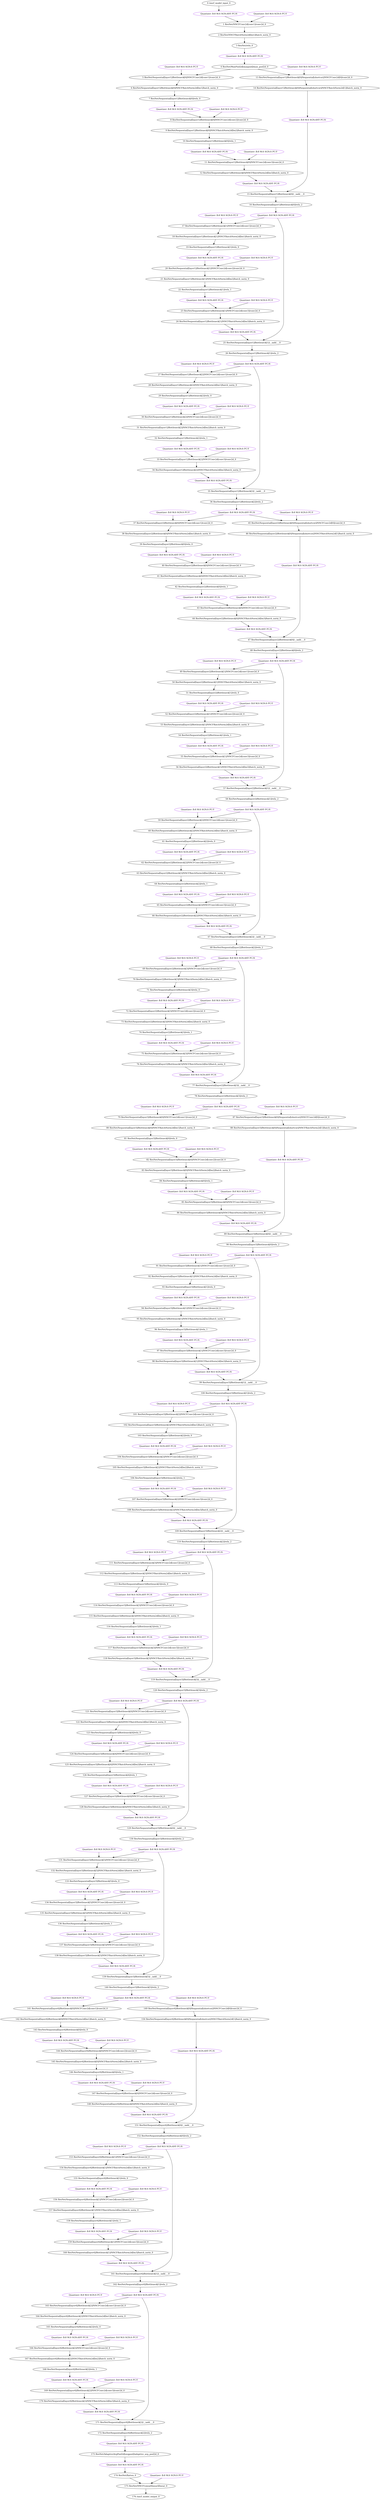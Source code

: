 strict digraph  {
"0 /nncf_model_input_0" [id=0, type=nncf_model_input];
"1 ResNet/NNCFConv2d[conv1]/conv2d_0" [id=1, type=conv2d];
"2 ResNet/NNCFBatchNorm2d[bn1]/batch_norm_0" [id=2, type=batch_norm];
"3 ResNet/relu_0" [id=3, type=relu];
"4 ResNet/MaxPool2d[maxpool]/max_pool2d_0" [id=4, type=max_pool2d];
"5 ResNet/Sequential[layer1]/Bottleneck[0]/NNCFConv2d[conv1]/conv2d_0" [id=5, type=conv2d];
"6 ResNet/Sequential[layer1]/Bottleneck[0]/NNCFBatchNorm2d[bn1]/batch_norm_0" [id=6, type=batch_norm];
"7 ResNet/Sequential[layer1]/Bottleneck[0]/relu_0" [id=7, type=relu];
"8 ResNet/Sequential[layer1]/Bottleneck[0]/NNCFConv2d[conv2]/conv2d_0" [id=8, type=conv2d];
"9 ResNet/Sequential[layer1]/Bottleneck[0]/NNCFBatchNorm2d[bn2]/batch_norm_0" [id=9, type=batch_norm];
"10 ResNet/Sequential[layer1]/Bottleneck[0]/relu_1" [id=10, type=relu];
"11 ResNet/Sequential[layer1]/Bottleneck[0]/NNCFConv2d[conv3]/conv2d_0" [id=11, type=conv2d];
"12 ResNet/Sequential[layer1]/Bottleneck[0]/NNCFBatchNorm2d[bn3]/batch_norm_0" [id=12, type=batch_norm];
"13 ResNet/Sequential[layer1]/Bottleneck[0]/Sequential[shortcut]/NNCFConv2d[0]/conv2d_0" [id=13, type=conv2d];
"14 ResNet/Sequential[layer1]/Bottleneck[0]/Sequential[shortcut]/NNCFBatchNorm2d[1]/batch_norm_0" [id=14, type=batch_norm];
"15 ResNet/Sequential[layer1]/Bottleneck[0]/__iadd___0" [id=15, type=__iadd__];
"16 ResNet/Sequential[layer1]/Bottleneck[0]/relu_2" [id=16, type=relu];
"17 ResNet/Sequential[layer1]/Bottleneck[1]/NNCFConv2d[conv1]/conv2d_0" [id=17, type=conv2d];
"18 ResNet/Sequential[layer1]/Bottleneck[1]/NNCFBatchNorm2d[bn1]/batch_norm_0" [id=18, type=batch_norm];
"19 ResNet/Sequential[layer1]/Bottleneck[1]/relu_0" [id=19, type=relu];
"20 ResNet/Sequential[layer1]/Bottleneck[1]/NNCFConv2d[conv2]/conv2d_0" [id=20, type=conv2d];
"21 ResNet/Sequential[layer1]/Bottleneck[1]/NNCFBatchNorm2d[bn2]/batch_norm_0" [id=21, type=batch_norm];
"22 ResNet/Sequential[layer1]/Bottleneck[1]/relu_1" [id=22, type=relu];
"23 ResNet/Sequential[layer1]/Bottleneck[1]/NNCFConv2d[conv3]/conv2d_0" [id=23, type=conv2d];
"24 ResNet/Sequential[layer1]/Bottleneck[1]/NNCFBatchNorm2d[bn3]/batch_norm_0" [id=24, type=batch_norm];
"25 ResNet/Sequential[layer1]/Bottleneck[1]/__iadd___0" [id=25, type=__iadd__];
"26 ResNet/Sequential[layer1]/Bottleneck[1]/relu_2" [id=26, type=relu];
"27 ResNet/Sequential[layer1]/Bottleneck[2]/NNCFConv2d[conv1]/conv2d_0" [id=27, type=conv2d];
"28 ResNet/Sequential[layer1]/Bottleneck[2]/NNCFBatchNorm2d[bn1]/batch_norm_0" [id=28, type=batch_norm];
"29 ResNet/Sequential[layer1]/Bottleneck[2]/relu_0" [id=29, type=relu];
"30 ResNet/Sequential[layer1]/Bottleneck[2]/NNCFConv2d[conv2]/conv2d_0" [id=30, type=conv2d];
"31 ResNet/Sequential[layer1]/Bottleneck[2]/NNCFBatchNorm2d[bn2]/batch_norm_0" [id=31, type=batch_norm];
"32 ResNet/Sequential[layer1]/Bottleneck[2]/relu_1" [id=32, type=relu];
"33 ResNet/Sequential[layer1]/Bottleneck[2]/NNCFConv2d[conv3]/conv2d_0" [id=33, type=conv2d];
"34 ResNet/Sequential[layer1]/Bottleneck[2]/NNCFBatchNorm2d[bn3]/batch_norm_0" [id=34, type=batch_norm];
"35 ResNet/Sequential[layer1]/Bottleneck[2]/__iadd___0" [id=35, type=__iadd__];
"36 ResNet/Sequential[layer1]/Bottleneck[2]/relu_2" [id=36, type=relu];
"37 ResNet/Sequential[layer2]/Bottleneck[0]/NNCFConv2d[conv1]/conv2d_0" [id=37, type=conv2d];
"38 ResNet/Sequential[layer2]/Bottleneck[0]/NNCFBatchNorm2d[bn1]/batch_norm_0" [id=38, type=batch_norm];
"39 ResNet/Sequential[layer2]/Bottleneck[0]/relu_0" [id=39, type=relu];
"40 ResNet/Sequential[layer2]/Bottleneck[0]/NNCFConv2d[conv2]/conv2d_0" [id=40, type=conv2d];
"41 ResNet/Sequential[layer2]/Bottleneck[0]/NNCFBatchNorm2d[bn2]/batch_norm_0" [id=41, type=batch_norm];
"42 ResNet/Sequential[layer2]/Bottleneck[0]/relu_1" [id=42, type=relu];
"43 ResNet/Sequential[layer2]/Bottleneck[0]/NNCFConv2d[conv3]/conv2d_0" [id=43, type=conv2d];
"44 ResNet/Sequential[layer2]/Bottleneck[0]/NNCFBatchNorm2d[bn3]/batch_norm_0" [id=44, type=batch_norm];
"45 ResNet/Sequential[layer2]/Bottleneck[0]/Sequential[shortcut]/NNCFConv2d[0]/conv2d_0" [id=45, type=conv2d];
"46 ResNet/Sequential[layer2]/Bottleneck[0]/Sequential[shortcut]/NNCFBatchNorm2d[1]/batch_norm_0" [id=46, type=batch_norm];
"47 ResNet/Sequential[layer2]/Bottleneck[0]/__iadd___0" [id=47, type=__iadd__];
"48 ResNet/Sequential[layer2]/Bottleneck[0]/relu_2" [id=48, type=relu];
"49 ResNet/Sequential[layer2]/Bottleneck[1]/NNCFConv2d[conv1]/conv2d_0" [id=49, type=conv2d];
"50 ResNet/Sequential[layer2]/Bottleneck[1]/NNCFBatchNorm2d[bn1]/batch_norm_0" [id=50, type=batch_norm];
"51 ResNet/Sequential[layer2]/Bottleneck[1]/relu_0" [id=51, type=relu];
"52 ResNet/Sequential[layer2]/Bottleneck[1]/NNCFConv2d[conv2]/conv2d_0" [id=52, type=conv2d];
"53 ResNet/Sequential[layer2]/Bottleneck[1]/NNCFBatchNorm2d[bn2]/batch_norm_0" [id=53, type=batch_norm];
"54 ResNet/Sequential[layer2]/Bottleneck[1]/relu_1" [id=54, type=relu];
"55 ResNet/Sequential[layer2]/Bottleneck[1]/NNCFConv2d[conv3]/conv2d_0" [id=55, type=conv2d];
"56 ResNet/Sequential[layer2]/Bottleneck[1]/NNCFBatchNorm2d[bn3]/batch_norm_0" [id=56, type=batch_norm];
"57 ResNet/Sequential[layer2]/Bottleneck[1]/__iadd___0" [id=57, type=__iadd__];
"58 ResNet/Sequential[layer2]/Bottleneck[1]/relu_2" [id=58, type=relu];
"59 ResNet/Sequential[layer2]/Bottleneck[2]/NNCFConv2d[conv1]/conv2d_0" [id=59, type=conv2d];
"60 ResNet/Sequential[layer2]/Bottleneck[2]/NNCFBatchNorm2d[bn1]/batch_norm_0" [id=60, type=batch_norm];
"61 ResNet/Sequential[layer2]/Bottleneck[2]/relu_0" [id=61, type=relu];
"62 ResNet/Sequential[layer2]/Bottleneck[2]/NNCFConv2d[conv2]/conv2d_0" [id=62, type=conv2d];
"63 ResNet/Sequential[layer2]/Bottleneck[2]/NNCFBatchNorm2d[bn2]/batch_norm_0" [id=63, type=batch_norm];
"64 ResNet/Sequential[layer2]/Bottleneck[2]/relu_1" [id=64, type=relu];
"65 ResNet/Sequential[layer2]/Bottleneck[2]/NNCFConv2d[conv3]/conv2d_0" [id=65, type=conv2d];
"66 ResNet/Sequential[layer2]/Bottleneck[2]/NNCFBatchNorm2d[bn3]/batch_norm_0" [id=66, type=batch_norm];
"67 ResNet/Sequential[layer2]/Bottleneck[2]/__iadd___0" [id=67, type=__iadd__];
"68 ResNet/Sequential[layer2]/Bottleneck[2]/relu_2" [id=68, type=relu];
"69 ResNet/Sequential[layer2]/Bottleneck[3]/NNCFConv2d[conv1]/conv2d_0" [id=69, type=conv2d];
"70 ResNet/Sequential[layer2]/Bottleneck[3]/NNCFBatchNorm2d[bn1]/batch_norm_0" [id=70, type=batch_norm];
"71 ResNet/Sequential[layer2]/Bottleneck[3]/relu_0" [id=71, type=relu];
"72 ResNet/Sequential[layer2]/Bottleneck[3]/NNCFConv2d[conv2]/conv2d_0" [id=72, type=conv2d];
"73 ResNet/Sequential[layer2]/Bottleneck[3]/NNCFBatchNorm2d[bn2]/batch_norm_0" [id=73, type=batch_norm];
"74 ResNet/Sequential[layer2]/Bottleneck[3]/relu_1" [id=74, type=relu];
"75 ResNet/Sequential[layer2]/Bottleneck[3]/NNCFConv2d[conv3]/conv2d_0" [id=75, type=conv2d];
"76 ResNet/Sequential[layer2]/Bottleneck[3]/NNCFBatchNorm2d[bn3]/batch_norm_0" [id=76, type=batch_norm];
"77 ResNet/Sequential[layer2]/Bottleneck[3]/__iadd___0" [id=77, type=__iadd__];
"78 ResNet/Sequential[layer2]/Bottleneck[3]/relu_2" [id=78, type=relu];
"79 ResNet/Sequential[layer3]/Bottleneck[0]/NNCFConv2d[conv1]/conv2d_0" [id=79, type=conv2d];
"80 ResNet/Sequential[layer3]/Bottleneck[0]/NNCFBatchNorm2d[bn1]/batch_norm_0" [id=80, type=batch_norm];
"81 ResNet/Sequential[layer3]/Bottleneck[0]/relu_0" [id=81, type=relu];
"82 ResNet/Sequential[layer3]/Bottleneck[0]/NNCFConv2d[conv2]/conv2d_0" [id=82, type=conv2d];
"83 ResNet/Sequential[layer3]/Bottleneck[0]/NNCFBatchNorm2d[bn2]/batch_norm_0" [id=83, type=batch_norm];
"84 ResNet/Sequential[layer3]/Bottleneck[0]/relu_1" [id=84, type=relu];
"85 ResNet/Sequential[layer3]/Bottleneck[0]/NNCFConv2d[conv3]/conv2d_0" [id=85, type=conv2d];
"86 ResNet/Sequential[layer3]/Bottleneck[0]/NNCFBatchNorm2d[bn3]/batch_norm_0" [id=86, type=batch_norm];
"87 ResNet/Sequential[layer3]/Bottleneck[0]/Sequential[shortcut]/NNCFConv2d[0]/conv2d_0" [id=87, type=conv2d];
"88 ResNet/Sequential[layer3]/Bottleneck[0]/Sequential[shortcut]/NNCFBatchNorm2d[1]/batch_norm_0" [id=88, type=batch_norm];
"89 ResNet/Sequential[layer3]/Bottleneck[0]/__iadd___0" [id=89, type=__iadd__];
"90 ResNet/Sequential[layer3]/Bottleneck[0]/relu_2" [id=90, type=relu];
"91 ResNet/Sequential[layer3]/Bottleneck[1]/NNCFConv2d[conv1]/conv2d_0" [id=91, type=conv2d];
"92 ResNet/Sequential[layer3]/Bottleneck[1]/NNCFBatchNorm2d[bn1]/batch_norm_0" [id=92, type=batch_norm];
"93 ResNet/Sequential[layer3]/Bottleneck[1]/relu_0" [id=93, type=relu];
"94 ResNet/Sequential[layer3]/Bottleneck[1]/NNCFConv2d[conv2]/conv2d_0" [id=94, type=conv2d];
"95 ResNet/Sequential[layer3]/Bottleneck[1]/NNCFBatchNorm2d[bn2]/batch_norm_0" [id=95, type=batch_norm];
"96 ResNet/Sequential[layer3]/Bottleneck[1]/relu_1" [id=96, type=relu];
"97 ResNet/Sequential[layer3]/Bottleneck[1]/NNCFConv2d[conv3]/conv2d_0" [id=97, type=conv2d];
"98 ResNet/Sequential[layer3]/Bottleneck[1]/NNCFBatchNorm2d[bn3]/batch_norm_0" [id=98, type=batch_norm];
"99 ResNet/Sequential[layer3]/Bottleneck[1]/__iadd___0" [id=99, type=__iadd__];
"100 ResNet/Sequential[layer3]/Bottleneck[1]/relu_2" [id=100, type=relu];
"101 ResNet/Sequential[layer3]/Bottleneck[2]/NNCFConv2d[conv1]/conv2d_0" [id=101, type=conv2d];
"102 ResNet/Sequential[layer3]/Bottleneck[2]/NNCFBatchNorm2d[bn1]/batch_norm_0" [id=102, type=batch_norm];
"103 ResNet/Sequential[layer3]/Bottleneck[2]/relu_0" [id=103, type=relu];
"104 ResNet/Sequential[layer3]/Bottleneck[2]/NNCFConv2d[conv2]/conv2d_0" [id=104, type=conv2d];
"105 ResNet/Sequential[layer3]/Bottleneck[2]/NNCFBatchNorm2d[bn2]/batch_norm_0" [id=105, type=batch_norm];
"106 ResNet/Sequential[layer3]/Bottleneck[2]/relu_1" [id=106, type=relu];
"107 ResNet/Sequential[layer3]/Bottleneck[2]/NNCFConv2d[conv3]/conv2d_0" [id=107, type=conv2d];
"108 ResNet/Sequential[layer3]/Bottleneck[2]/NNCFBatchNorm2d[bn3]/batch_norm_0" [id=108, type=batch_norm];
"109 ResNet/Sequential[layer3]/Bottleneck[2]/__iadd___0" [id=109, type=__iadd__];
"110 ResNet/Sequential[layer3]/Bottleneck[2]/relu_2" [id=110, type=relu];
"111 ResNet/Sequential[layer3]/Bottleneck[3]/NNCFConv2d[conv1]/conv2d_0" [id=111, type=conv2d];
"112 ResNet/Sequential[layer3]/Bottleneck[3]/NNCFBatchNorm2d[bn1]/batch_norm_0" [id=112, type=batch_norm];
"113 ResNet/Sequential[layer3]/Bottleneck[3]/relu_0" [id=113, type=relu];
"114 ResNet/Sequential[layer3]/Bottleneck[3]/NNCFConv2d[conv2]/conv2d_0" [id=114, type=conv2d];
"115 ResNet/Sequential[layer3]/Bottleneck[3]/NNCFBatchNorm2d[bn2]/batch_norm_0" [id=115, type=batch_norm];
"116 ResNet/Sequential[layer3]/Bottleneck[3]/relu_1" [id=116, type=relu];
"117 ResNet/Sequential[layer3]/Bottleneck[3]/NNCFConv2d[conv3]/conv2d_0" [id=117, type=conv2d];
"118 ResNet/Sequential[layer3]/Bottleneck[3]/NNCFBatchNorm2d[bn3]/batch_norm_0" [id=118, type=batch_norm];
"119 ResNet/Sequential[layer3]/Bottleneck[3]/__iadd___0" [id=119, type=__iadd__];
"120 ResNet/Sequential[layer3]/Bottleneck[3]/relu_2" [id=120, type=relu];
"121 ResNet/Sequential[layer3]/Bottleneck[4]/NNCFConv2d[conv1]/conv2d_0" [id=121, type=conv2d];
"122 ResNet/Sequential[layer3]/Bottleneck[4]/NNCFBatchNorm2d[bn1]/batch_norm_0" [id=122, type=batch_norm];
"123 ResNet/Sequential[layer3]/Bottleneck[4]/relu_0" [id=123, type=relu];
"124 ResNet/Sequential[layer3]/Bottleneck[4]/NNCFConv2d[conv2]/conv2d_0" [id=124, type=conv2d];
"125 ResNet/Sequential[layer3]/Bottleneck[4]/NNCFBatchNorm2d[bn2]/batch_norm_0" [id=125, type=batch_norm];
"126 ResNet/Sequential[layer3]/Bottleneck[4]/relu_1" [id=126, type=relu];
"127 ResNet/Sequential[layer3]/Bottleneck[4]/NNCFConv2d[conv3]/conv2d_0" [id=127, type=conv2d];
"128 ResNet/Sequential[layer3]/Bottleneck[4]/NNCFBatchNorm2d[bn3]/batch_norm_0" [id=128, type=batch_norm];
"129 ResNet/Sequential[layer3]/Bottleneck[4]/__iadd___0" [id=129, type=__iadd__];
"130 ResNet/Sequential[layer3]/Bottleneck[4]/relu_2" [id=130, type=relu];
"131 ResNet/Sequential[layer3]/Bottleneck[5]/NNCFConv2d[conv1]/conv2d_0" [id=131, type=conv2d];
"132 ResNet/Sequential[layer3]/Bottleneck[5]/NNCFBatchNorm2d[bn1]/batch_norm_0" [id=132, type=batch_norm];
"133 ResNet/Sequential[layer3]/Bottleneck[5]/relu_0" [id=133, type=relu];
"134 ResNet/Sequential[layer3]/Bottleneck[5]/NNCFConv2d[conv2]/conv2d_0" [id=134, type=conv2d];
"135 ResNet/Sequential[layer3]/Bottleneck[5]/NNCFBatchNorm2d[bn2]/batch_norm_0" [id=135, type=batch_norm];
"136 ResNet/Sequential[layer3]/Bottleneck[5]/relu_1" [id=136, type=relu];
"137 ResNet/Sequential[layer3]/Bottleneck[5]/NNCFConv2d[conv3]/conv2d_0" [id=137, type=conv2d];
"138 ResNet/Sequential[layer3]/Bottleneck[5]/NNCFBatchNorm2d[bn3]/batch_norm_0" [id=138, type=batch_norm];
"139 ResNet/Sequential[layer3]/Bottleneck[5]/__iadd___0" [id=139, type=__iadd__];
"140 ResNet/Sequential[layer3]/Bottleneck[5]/relu_2" [id=140, type=relu];
"141 ResNet/Sequential[layer4]/Bottleneck[0]/NNCFConv2d[conv1]/conv2d_0" [id=141, type=conv2d];
"142 ResNet/Sequential[layer4]/Bottleneck[0]/NNCFBatchNorm2d[bn1]/batch_norm_0" [id=142, type=batch_norm];
"143 ResNet/Sequential[layer4]/Bottleneck[0]/relu_0" [id=143, type=relu];
"144 ResNet/Sequential[layer4]/Bottleneck[0]/NNCFConv2d[conv2]/conv2d_0" [id=144, type=conv2d];
"145 ResNet/Sequential[layer4]/Bottleneck[0]/NNCFBatchNorm2d[bn2]/batch_norm_0" [id=145, type=batch_norm];
"146 ResNet/Sequential[layer4]/Bottleneck[0]/relu_1" [id=146, type=relu];
"147 ResNet/Sequential[layer4]/Bottleneck[0]/NNCFConv2d[conv3]/conv2d_0" [id=147, type=conv2d];
"148 ResNet/Sequential[layer4]/Bottleneck[0]/NNCFBatchNorm2d[bn3]/batch_norm_0" [id=148, type=batch_norm];
"149 ResNet/Sequential[layer4]/Bottleneck[0]/Sequential[shortcut]/NNCFConv2d[0]/conv2d_0" [id=149, type=conv2d];
"150 ResNet/Sequential[layer4]/Bottleneck[0]/Sequential[shortcut]/NNCFBatchNorm2d[1]/batch_norm_0" [id=150, type=batch_norm];
"151 ResNet/Sequential[layer4]/Bottleneck[0]/__iadd___0" [id=151, type=__iadd__];
"152 ResNet/Sequential[layer4]/Bottleneck[0]/relu_2" [id=152, type=relu];
"153 ResNet/Sequential[layer4]/Bottleneck[1]/NNCFConv2d[conv1]/conv2d_0" [id=153, type=conv2d];
"154 ResNet/Sequential[layer4]/Bottleneck[1]/NNCFBatchNorm2d[bn1]/batch_norm_0" [id=154, type=batch_norm];
"155 ResNet/Sequential[layer4]/Bottleneck[1]/relu_0" [id=155, type=relu];
"156 ResNet/Sequential[layer4]/Bottleneck[1]/NNCFConv2d[conv2]/conv2d_0" [id=156, type=conv2d];
"157 ResNet/Sequential[layer4]/Bottleneck[1]/NNCFBatchNorm2d[bn2]/batch_norm_0" [id=157, type=batch_norm];
"158 ResNet/Sequential[layer4]/Bottleneck[1]/relu_1" [id=158, type=relu];
"159 ResNet/Sequential[layer4]/Bottleneck[1]/NNCFConv2d[conv3]/conv2d_0" [id=159, type=conv2d];
"160 ResNet/Sequential[layer4]/Bottleneck[1]/NNCFBatchNorm2d[bn3]/batch_norm_0" [id=160, type=batch_norm];
"161 ResNet/Sequential[layer4]/Bottleneck[1]/__iadd___0" [id=161, type=__iadd__];
"162 ResNet/Sequential[layer4]/Bottleneck[1]/relu_2" [id=162, type=relu];
"163 ResNet/Sequential[layer4]/Bottleneck[2]/NNCFConv2d[conv1]/conv2d_0" [id=163, type=conv2d];
"164 ResNet/Sequential[layer4]/Bottleneck[2]/NNCFBatchNorm2d[bn1]/batch_norm_0" [id=164, type=batch_norm];
"165 ResNet/Sequential[layer4]/Bottleneck[2]/relu_0" [id=165, type=relu];
"166 ResNet/Sequential[layer4]/Bottleneck[2]/NNCFConv2d[conv2]/conv2d_0" [id=166, type=conv2d];
"167 ResNet/Sequential[layer4]/Bottleneck[2]/NNCFBatchNorm2d[bn2]/batch_norm_0" [id=167, type=batch_norm];
"168 ResNet/Sequential[layer4]/Bottleneck[2]/relu_1" [id=168, type=relu];
"169 ResNet/Sequential[layer4]/Bottleneck[2]/NNCFConv2d[conv3]/conv2d_0" [id=169, type=conv2d];
"170 ResNet/Sequential[layer4]/Bottleneck[2]/NNCFBatchNorm2d[bn3]/batch_norm_0" [id=170, type=batch_norm];
"171 ResNet/Sequential[layer4]/Bottleneck[2]/__iadd___0" [id=171, type=__iadd__];
"172 ResNet/Sequential[layer4]/Bottleneck[2]/relu_2" [id=172, type=relu];
"173 ResNet/AdaptiveAvgPool2d[avgpool]/adaptive_avg_pool2d_0" [id=173, type=adaptive_avg_pool2d];
"174 ResNet/flatten_0" [id=174, type=flatten];
"175 ResNet/NNCFLinear[linear]/linear_0" [id=175, type=linear];
"176 /nncf_model_output_0" [id=176, type=nncf_model_output];
"/nncf_model_input_0|OUT" [color=purple, id=0, label="Quantizer: B:8 M:S SGN:ANY PC:N"];
"ResNet/NNCFConv2d[conv1]/conv2d_0|WEIGHT" [color=purple, id=1, label="Quantizer: B:8 M:S SGN:S PC:Y"];
"ResNet/relu_0|OUT" [color=purple, id=3, label="Quantizer: B:8 M:S SGN:ANY PC:N"];
"ResNet/Sequential[layer1]/Bottleneck[0]/NNCFConv2d[conv1]/conv2d_0|WEIGHT" [color=purple, id=5, label="Quantizer: B:8 M:S SGN:S PC:Y"];
"ResNet/Sequential[layer1]/Bottleneck[0]/relu_0|OUT" [color=purple, id=7, label="Quantizer: B:8 M:S SGN:ANY PC:N"];
"ResNet/Sequential[layer1]/Bottleneck[0]/NNCFConv2d[conv2]/conv2d_0|WEIGHT" [color=purple, id=8, label="Quantizer: B:8 M:S SGN:S PC:Y"];
"ResNet/Sequential[layer1]/Bottleneck[0]/relu_1|OUT" [color=purple, id=10, label="Quantizer: B:8 M:S SGN:ANY PC:N"];
"ResNet/Sequential[layer1]/Bottleneck[0]/NNCFConv2d[conv3]/conv2d_0|WEIGHT" [color=purple, id=11, label="Quantizer: B:8 M:S SGN:S PC:Y"];
"ResNet/Sequential[layer1]/Bottleneck[0]/NNCFBatchNorm2d[bn3]/batch_norm_0|OUT" [color=purple, id=12, label="Quantizer: B:8 M:S SGN:ANY PC:N"];
"ResNet/Sequential[layer1]/Bottleneck[0]/Sequential[shortcut]/NNCFConv2d[0]/conv2d_0|WEIGHT" [color=purple, id=13, label="Quantizer: B:8 M:S SGN:S PC:Y"];
"ResNet/Sequential[layer1]/Bottleneck[0]/Sequential[shortcut]/NNCFBatchNorm2d[1]/batch_norm_0|OUT" [color=purple, id=14, label="Quantizer: B:8 M:S SGN:ANY PC:N"];
"ResNet/Sequential[layer1]/Bottleneck[0]/relu_2|OUT" [color=purple, id=16, label="Quantizer: B:8 M:S SGN:ANY PC:N"];
"ResNet/Sequential[layer1]/Bottleneck[1]/NNCFConv2d[conv1]/conv2d_0|WEIGHT" [color=purple, id=17, label="Quantizer: B:8 M:S SGN:S PC:Y"];
"ResNet/Sequential[layer1]/Bottleneck[1]/relu_0|OUT" [color=purple, id=19, label="Quantizer: B:8 M:S SGN:ANY PC:N"];
"ResNet/Sequential[layer1]/Bottleneck[1]/NNCFConv2d[conv2]/conv2d_0|WEIGHT" [color=purple, id=20, label="Quantizer: B:8 M:S SGN:S PC:Y"];
"ResNet/Sequential[layer1]/Bottleneck[1]/relu_1|OUT" [color=purple, id=22, label="Quantizer: B:8 M:S SGN:ANY PC:N"];
"ResNet/Sequential[layer1]/Bottleneck[1]/NNCFConv2d[conv3]/conv2d_0|WEIGHT" [color=purple, id=23, label="Quantizer: B:8 M:S SGN:S PC:Y"];
"ResNet/Sequential[layer1]/Bottleneck[1]/NNCFBatchNorm2d[bn3]/batch_norm_0|OUT" [color=purple, id=24, label="Quantizer: B:8 M:S SGN:ANY PC:N"];
"ResNet/Sequential[layer1]/Bottleneck[1]/relu_2|OUT" [color=purple, id=26, label="Quantizer: B:8 M:S SGN:ANY PC:N"];
"ResNet/Sequential[layer1]/Bottleneck[2]/NNCFConv2d[conv1]/conv2d_0|WEIGHT" [color=purple, id=27, label="Quantizer: B:8 M:S SGN:S PC:Y"];
"ResNet/Sequential[layer1]/Bottleneck[2]/relu_0|OUT" [color=purple, id=29, label="Quantizer: B:8 M:S SGN:ANY PC:N"];
"ResNet/Sequential[layer1]/Bottleneck[2]/NNCFConv2d[conv2]/conv2d_0|WEIGHT" [color=purple, id=30, label="Quantizer: B:8 M:S SGN:S PC:Y"];
"ResNet/Sequential[layer1]/Bottleneck[2]/relu_1|OUT" [color=purple, id=32, label="Quantizer: B:8 M:S SGN:ANY PC:N"];
"ResNet/Sequential[layer1]/Bottleneck[2]/NNCFConv2d[conv3]/conv2d_0|WEIGHT" [color=purple, id=33, label="Quantizer: B:8 M:S SGN:S PC:Y"];
"ResNet/Sequential[layer1]/Bottleneck[2]/NNCFBatchNorm2d[bn3]/batch_norm_0|OUT" [color=purple, id=34, label="Quantizer: B:8 M:S SGN:ANY PC:N"];
"ResNet/Sequential[layer1]/Bottleneck[2]/relu_2|OUT" [color=purple, id=36, label="Quantizer: B:8 M:S SGN:ANY PC:N"];
"ResNet/Sequential[layer2]/Bottleneck[0]/NNCFConv2d[conv1]/conv2d_0|WEIGHT" [color=purple, id=37, label="Quantizer: B:8 M:S SGN:S PC:Y"];
"ResNet/Sequential[layer2]/Bottleneck[0]/relu_0|OUT" [color=purple, id=39, label="Quantizer: B:8 M:S SGN:ANY PC:N"];
"ResNet/Sequential[layer2]/Bottleneck[0]/NNCFConv2d[conv2]/conv2d_0|WEIGHT" [color=purple, id=40, label="Quantizer: B:8 M:S SGN:S PC:Y"];
"ResNet/Sequential[layer2]/Bottleneck[0]/relu_1|OUT" [color=purple, id=42, label="Quantizer: B:8 M:S SGN:ANY PC:N"];
"ResNet/Sequential[layer2]/Bottleneck[0]/NNCFConv2d[conv3]/conv2d_0|WEIGHT" [color=purple, id=43, label="Quantizer: B:8 M:S SGN:S PC:Y"];
"ResNet/Sequential[layer2]/Bottleneck[0]/NNCFBatchNorm2d[bn3]/batch_norm_0|OUT" [color=purple, id=44, label="Quantizer: B:8 M:S SGN:ANY PC:N"];
"ResNet/Sequential[layer2]/Bottleneck[0]/Sequential[shortcut]/NNCFConv2d[0]/conv2d_0|WEIGHT" [color=purple, id=45, label="Quantizer: B:8 M:S SGN:S PC:Y"];
"ResNet/Sequential[layer2]/Bottleneck[0]/Sequential[shortcut]/NNCFBatchNorm2d[1]/batch_norm_0|OUT" [color=purple, id=46, label="Quantizer: B:8 M:S SGN:ANY PC:N"];
"ResNet/Sequential[layer2]/Bottleneck[0]/relu_2|OUT" [color=purple, id=48, label="Quantizer: B:8 M:S SGN:ANY PC:N"];
"ResNet/Sequential[layer2]/Bottleneck[1]/NNCFConv2d[conv1]/conv2d_0|WEIGHT" [color=purple, id=49, label="Quantizer: B:8 M:S SGN:S PC:Y"];
"ResNet/Sequential[layer2]/Bottleneck[1]/relu_0|OUT" [color=purple, id=51, label="Quantizer: B:8 M:S SGN:ANY PC:N"];
"ResNet/Sequential[layer2]/Bottleneck[1]/NNCFConv2d[conv2]/conv2d_0|WEIGHT" [color=purple, id=52, label="Quantizer: B:8 M:S SGN:S PC:Y"];
"ResNet/Sequential[layer2]/Bottleneck[1]/relu_1|OUT" [color=purple, id=54, label="Quantizer: B:8 M:S SGN:ANY PC:N"];
"ResNet/Sequential[layer2]/Bottleneck[1]/NNCFConv2d[conv3]/conv2d_0|WEIGHT" [color=purple, id=55, label="Quantizer: B:8 M:S SGN:S PC:Y"];
"ResNet/Sequential[layer2]/Bottleneck[1]/NNCFBatchNorm2d[bn3]/batch_norm_0|OUT" [color=purple, id=56, label="Quantizer: B:8 M:S SGN:ANY PC:N"];
"ResNet/Sequential[layer2]/Bottleneck[1]/relu_2|OUT" [color=purple, id=58, label="Quantizer: B:8 M:S SGN:ANY PC:N"];
"ResNet/Sequential[layer2]/Bottleneck[2]/NNCFConv2d[conv1]/conv2d_0|WEIGHT" [color=purple, id=59, label="Quantizer: B:8 M:S SGN:S PC:Y"];
"ResNet/Sequential[layer2]/Bottleneck[2]/relu_0|OUT" [color=purple, id=61, label="Quantizer: B:8 M:S SGN:ANY PC:N"];
"ResNet/Sequential[layer2]/Bottleneck[2]/NNCFConv2d[conv2]/conv2d_0|WEIGHT" [color=purple, id=62, label="Quantizer: B:8 M:S SGN:S PC:Y"];
"ResNet/Sequential[layer2]/Bottleneck[2]/relu_1|OUT" [color=purple, id=64, label="Quantizer: B:8 M:S SGN:ANY PC:N"];
"ResNet/Sequential[layer2]/Bottleneck[2]/NNCFConv2d[conv3]/conv2d_0|WEIGHT" [color=purple, id=65, label="Quantizer: B:8 M:S SGN:S PC:Y"];
"ResNet/Sequential[layer2]/Bottleneck[2]/NNCFBatchNorm2d[bn3]/batch_norm_0|OUT" [color=purple, id=66, label="Quantizer: B:8 M:S SGN:ANY PC:N"];
"ResNet/Sequential[layer2]/Bottleneck[2]/relu_2|OUT" [color=purple, id=68, label="Quantizer: B:8 M:S SGN:ANY PC:N"];
"ResNet/Sequential[layer2]/Bottleneck[3]/NNCFConv2d[conv1]/conv2d_0|WEIGHT" [color=purple, id=69, label="Quantizer: B:8 M:S SGN:S PC:Y"];
"ResNet/Sequential[layer2]/Bottleneck[3]/relu_0|OUT" [color=purple, id=71, label="Quantizer: B:8 M:S SGN:ANY PC:N"];
"ResNet/Sequential[layer2]/Bottleneck[3]/NNCFConv2d[conv2]/conv2d_0|WEIGHT" [color=purple, id=72, label="Quantizer: B:8 M:S SGN:S PC:Y"];
"ResNet/Sequential[layer2]/Bottleneck[3]/relu_1|OUT" [color=purple, id=74, label="Quantizer: B:8 M:S SGN:ANY PC:N"];
"ResNet/Sequential[layer2]/Bottleneck[3]/NNCFConv2d[conv3]/conv2d_0|WEIGHT" [color=purple, id=75, label="Quantizer: B:8 M:S SGN:S PC:Y"];
"ResNet/Sequential[layer2]/Bottleneck[3]/NNCFBatchNorm2d[bn3]/batch_norm_0|OUT" [color=purple, id=76, label="Quantizer: B:8 M:S SGN:ANY PC:N"];
"ResNet/Sequential[layer2]/Bottleneck[3]/relu_2|OUT" [color=purple, id=78, label="Quantizer: B:8 M:S SGN:ANY PC:N"];
"ResNet/Sequential[layer3]/Bottleneck[0]/NNCFConv2d[conv1]/conv2d_0|WEIGHT" [color=purple, id=79, label="Quantizer: B:8 M:S SGN:S PC:Y"];
"ResNet/Sequential[layer3]/Bottleneck[0]/relu_0|OUT" [color=purple, id=81, label="Quantizer: B:8 M:S SGN:ANY PC:N"];
"ResNet/Sequential[layer3]/Bottleneck[0]/NNCFConv2d[conv2]/conv2d_0|WEIGHT" [color=purple, id=82, label="Quantizer: B:8 M:S SGN:S PC:Y"];
"ResNet/Sequential[layer3]/Bottleneck[0]/relu_1|OUT" [color=purple, id=84, label="Quantizer: B:8 M:S SGN:ANY PC:N"];
"ResNet/Sequential[layer3]/Bottleneck[0]/NNCFConv2d[conv3]/conv2d_0|WEIGHT" [color=purple, id=85, label="Quantizer: B:8 M:S SGN:S PC:Y"];
"ResNet/Sequential[layer3]/Bottleneck[0]/NNCFBatchNorm2d[bn3]/batch_norm_0|OUT" [color=purple, id=86, label="Quantizer: B:8 M:S SGN:ANY PC:N"];
"ResNet/Sequential[layer3]/Bottleneck[0]/Sequential[shortcut]/NNCFConv2d[0]/conv2d_0|WEIGHT" [color=purple, id=87, label="Quantizer: B:8 M:S SGN:S PC:Y"];
"ResNet/Sequential[layer3]/Bottleneck[0]/Sequential[shortcut]/NNCFBatchNorm2d[1]/batch_norm_0|OUT" [color=purple, id=88, label="Quantizer: B:8 M:S SGN:ANY PC:N"];
"ResNet/Sequential[layer3]/Bottleneck[0]/relu_2|OUT" [color=purple, id=90, label="Quantizer: B:8 M:S SGN:ANY PC:N"];
"ResNet/Sequential[layer3]/Bottleneck[1]/NNCFConv2d[conv1]/conv2d_0|WEIGHT" [color=purple, id=91, label="Quantizer: B:8 M:S SGN:S PC:Y"];
"ResNet/Sequential[layer3]/Bottleneck[1]/relu_0|OUT" [color=purple, id=93, label="Quantizer: B:8 M:S SGN:ANY PC:N"];
"ResNet/Sequential[layer3]/Bottleneck[1]/NNCFConv2d[conv2]/conv2d_0|WEIGHT" [color=purple, id=94, label="Quantizer: B:8 M:S SGN:S PC:Y"];
"ResNet/Sequential[layer3]/Bottleneck[1]/relu_1|OUT" [color=purple, id=96, label="Quantizer: B:8 M:S SGN:ANY PC:N"];
"ResNet/Sequential[layer3]/Bottleneck[1]/NNCFConv2d[conv3]/conv2d_0|WEIGHT" [color=purple, id=97, label="Quantizer: B:8 M:S SGN:S PC:Y"];
"ResNet/Sequential[layer3]/Bottleneck[1]/NNCFBatchNorm2d[bn3]/batch_norm_0|OUT" [color=purple, id=98, label="Quantizer: B:8 M:S SGN:ANY PC:N"];
"ResNet/Sequential[layer3]/Bottleneck[1]/relu_2|OUT" [color=purple, id=100, label="Quantizer: B:8 M:S SGN:ANY PC:N"];
"ResNet/Sequential[layer3]/Bottleneck[2]/NNCFConv2d[conv1]/conv2d_0|WEIGHT" [color=purple, id=101, label="Quantizer: B:8 M:S SGN:S PC:Y"];
"ResNet/Sequential[layer3]/Bottleneck[2]/relu_0|OUT" [color=purple, id=103, label="Quantizer: B:8 M:S SGN:ANY PC:N"];
"ResNet/Sequential[layer3]/Bottleneck[2]/NNCFConv2d[conv2]/conv2d_0|WEIGHT" [color=purple, id=104, label="Quantizer: B:8 M:S SGN:S PC:Y"];
"ResNet/Sequential[layer3]/Bottleneck[2]/relu_1|OUT" [color=purple, id=106, label="Quantizer: B:8 M:S SGN:ANY PC:N"];
"ResNet/Sequential[layer3]/Bottleneck[2]/NNCFConv2d[conv3]/conv2d_0|WEIGHT" [color=purple, id=107, label="Quantizer: B:8 M:S SGN:S PC:Y"];
"ResNet/Sequential[layer3]/Bottleneck[2]/NNCFBatchNorm2d[bn3]/batch_norm_0|OUT" [color=purple, id=108, label="Quantizer: B:8 M:S SGN:ANY PC:N"];
"ResNet/Sequential[layer3]/Bottleneck[2]/relu_2|OUT" [color=purple, id=110, label="Quantizer: B:8 M:S SGN:ANY PC:N"];
"ResNet/Sequential[layer3]/Bottleneck[3]/NNCFConv2d[conv1]/conv2d_0|WEIGHT" [color=purple, id=111, label="Quantizer: B:8 M:S SGN:S PC:Y"];
"ResNet/Sequential[layer3]/Bottleneck[3]/relu_0|OUT" [color=purple, id=113, label="Quantizer: B:8 M:S SGN:ANY PC:N"];
"ResNet/Sequential[layer3]/Bottleneck[3]/NNCFConv2d[conv2]/conv2d_0|WEIGHT" [color=purple, id=114, label="Quantizer: B:8 M:S SGN:S PC:Y"];
"ResNet/Sequential[layer3]/Bottleneck[3]/relu_1|OUT" [color=purple, id=116, label="Quantizer: B:8 M:S SGN:ANY PC:N"];
"ResNet/Sequential[layer3]/Bottleneck[3]/NNCFConv2d[conv3]/conv2d_0|WEIGHT" [color=purple, id=117, label="Quantizer: B:8 M:S SGN:S PC:Y"];
"ResNet/Sequential[layer3]/Bottleneck[3]/NNCFBatchNorm2d[bn3]/batch_norm_0|OUT" [color=purple, id=118, label="Quantizer: B:8 M:S SGN:ANY PC:N"];
"ResNet/Sequential[layer3]/Bottleneck[3]/relu_2|OUT" [color=purple, id=120, label="Quantizer: B:8 M:S SGN:ANY PC:N"];
"ResNet/Sequential[layer3]/Bottleneck[4]/NNCFConv2d[conv1]/conv2d_0|WEIGHT" [color=purple, id=121, label="Quantizer: B:8 M:S SGN:S PC:Y"];
"ResNet/Sequential[layer3]/Bottleneck[4]/relu_0|OUT" [color=purple, id=123, label="Quantizer: B:8 M:S SGN:ANY PC:N"];
"ResNet/Sequential[layer3]/Bottleneck[4]/NNCFConv2d[conv2]/conv2d_0|WEIGHT" [color=purple, id=124, label="Quantizer: B:8 M:S SGN:S PC:Y"];
"ResNet/Sequential[layer3]/Bottleneck[4]/relu_1|OUT" [color=purple, id=126, label="Quantizer: B:8 M:S SGN:ANY PC:N"];
"ResNet/Sequential[layer3]/Bottleneck[4]/NNCFConv2d[conv3]/conv2d_0|WEIGHT" [color=purple, id=127, label="Quantizer: B:8 M:S SGN:S PC:Y"];
"ResNet/Sequential[layer3]/Bottleneck[4]/NNCFBatchNorm2d[bn3]/batch_norm_0|OUT" [color=purple, id=128, label="Quantizer: B:8 M:S SGN:ANY PC:N"];
"ResNet/Sequential[layer3]/Bottleneck[4]/relu_2|OUT" [color=purple, id=130, label="Quantizer: B:8 M:S SGN:ANY PC:N"];
"ResNet/Sequential[layer3]/Bottleneck[5]/NNCFConv2d[conv1]/conv2d_0|WEIGHT" [color=purple, id=131, label="Quantizer: B:8 M:S SGN:S PC:Y"];
"ResNet/Sequential[layer3]/Bottleneck[5]/relu_0|OUT" [color=purple, id=133, label="Quantizer: B:8 M:S SGN:ANY PC:N"];
"ResNet/Sequential[layer3]/Bottleneck[5]/NNCFConv2d[conv2]/conv2d_0|WEIGHT" [color=purple, id=134, label="Quantizer: B:8 M:S SGN:S PC:Y"];
"ResNet/Sequential[layer3]/Bottleneck[5]/relu_1|OUT" [color=purple, id=136, label="Quantizer: B:8 M:S SGN:ANY PC:N"];
"ResNet/Sequential[layer3]/Bottleneck[5]/NNCFConv2d[conv3]/conv2d_0|WEIGHT" [color=purple, id=137, label="Quantizer: B:8 M:S SGN:S PC:Y"];
"ResNet/Sequential[layer3]/Bottleneck[5]/NNCFBatchNorm2d[bn3]/batch_norm_0|OUT" [color=purple, id=138, label="Quantizer: B:8 M:S SGN:ANY PC:N"];
"ResNet/Sequential[layer3]/Bottleneck[5]/relu_2|OUT" [color=purple, id=140, label="Quantizer: B:8 M:S SGN:ANY PC:N"];
"ResNet/Sequential[layer4]/Bottleneck[0]/NNCFConv2d[conv1]/conv2d_0|WEIGHT" [color=purple, id=141, label="Quantizer: B:8 M:S SGN:S PC:Y"];
"ResNet/Sequential[layer4]/Bottleneck[0]/relu_0|OUT" [color=purple, id=143, label="Quantizer: B:8 M:S SGN:ANY PC:N"];
"ResNet/Sequential[layer4]/Bottleneck[0]/NNCFConv2d[conv2]/conv2d_0|WEIGHT" [color=purple, id=144, label="Quantizer: B:8 M:S SGN:S PC:Y"];
"ResNet/Sequential[layer4]/Bottleneck[0]/relu_1|OUT" [color=purple, id=146, label="Quantizer: B:8 M:S SGN:ANY PC:N"];
"ResNet/Sequential[layer4]/Bottleneck[0]/NNCFConv2d[conv3]/conv2d_0|WEIGHT" [color=purple, id=147, label="Quantizer: B:8 M:S SGN:S PC:Y"];
"ResNet/Sequential[layer4]/Bottleneck[0]/NNCFBatchNorm2d[bn3]/batch_norm_0|OUT" [color=purple, id=148, label="Quantizer: B:8 M:S SGN:ANY PC:N"];
"ResNet/Sequential[layer4]/Bottleneck[0]/Sequential[shortcut]/NNCFConv2d[0]/conv2d_0|WEIGHT" [color=purple, id=149, label="Quantizer: B:8 M:S SGN:S PC:Y"];
"ResNet/Sequential[layer4]/Bottleneck[0]/Sequential[shortcut]/NNCFBatchNorm2d[1]/batch_norm_0|OUT" [color=purple, id=150, label="Quantizer: B:8 M:S SGN:ANY PC:N"];
"ResNet/Sequential[layer4]/Bottleneck[0]/relu_2|OUT" [color=purple, id=152, label="Quantizer: B:8 M:S SGN:ANY PC:N"];
"ResNet/Sequential[layer4]/Bottleneck[1]/NNCFConv2d[conv1]/conv2d_0|WEIGHT" [color=purple, id=153, label="Quantizer: B:8 M:S SGN:S PC:Y"];
"ResNet/Sequential[layer4]/Bottleneck[1]/relu_0|OUT" [color=purple, id=155, label="Quantizer: B:8 M:S SGN:ANY PC:N"];
"ResNet/Sequential[layer4]/Bottleneck[1]/NNCFConv2d[conv2]/conv2d_0|WEIGHT" [color=purple, id=156, label="Quantizer: B:8 M:S SGN:S PC:Y"];
"ResNet/Sequential[layer4]/Bottleneck[1]/relu_1|OUT" [color=purple, id=158, label="Quantizer: B:8 M:S SGN:ANY PC:N"];
"ResNet/Sequential[layer4]/Bottleneck[1]/NNCFConv2d[conv3]/conv2d_0|WEIGHT" [color=purple, id=159, label="Quantizer: B:8 M:S SGN:S PC:Y"];
"ResNet/Sequential[layer4]/Bottleneck[1]/NNCFBatchNorm2d[bn3]/batch_norm_0|OUT" [color=purple, id=160, label="Quantizer: B:8 M:S SGN:ANY PC:N"];
"ResNet/Sequential[layer4]/Bottleneck[1]/relu_2|OUT" [color=purple, id=162, label="Quantizer: B:8 M:S SGN:ANY PC:N"];
"ResNet/Sequential[layer4]/Bottleneck[2]/NNCFConv2d[conv1]/conv2d_0|WEIGHT" [color=purple, id=163, label="Quantizer: B:8 M:S SGN:S PC:Y"];
"ResNet/Sequential[layer4]/Bottleneck[2]/relu_0|OUT" [color=purple, id=165, label="Quantizer: B:8 M:S SGN:ANY PC:N"];
"ResNet/Sequential[layer4]/Bottleneck[2]/NNCFConv2d[conv2]/conv2d_0|WEIGHT" [color=purple, id=166, label="Quantizer: B:8 M:S SGN:S PC:Y"];
"ResNet/Sequential[layer4]/Bottleneck[2]/relu_1|OUT" [color=purple, id=168, label="Quantizer: B:8 M:S SGN:ANY PC:N"];
"ResNet/Sequential[layer4]/Bottleneck[2]/NNCFConv2d[conv3]/conv2d_0|WEIGHT" [color=purple, id=169, label="Quantizer: B:8 M:S SGN:S PC:Y"];
"ResNet/Sequential[layer4]/Bottleneck[2]/NNCFBatchNorm2d[bn3]/batch_norm_0|OUT" [color=purple, id=170, label="Quantizer: B:8 M:S SGN:ANY PC:N"];
"ResNet/Sequential[layer4]/Bottleneck[2]/relu_2|OUT" [color=purple, id=172, label="Quantizer: B:8 M:S SGN:ANY PC:N"];
"ResNet/AdaptiveAvgPool2d[avgpool]/adaptive_avg_pool2d_0|OUT" [color=purple, id=173, label="Quantizer: B:8 M:S SGN:ANY PC:N"];
"ResNet/NNCFLinear[linear]/linear_0|WEIGHT" [color=purple, id=175, label="Quantizer: B:8 M:S SGN:S PC:Y"];
"0 /nncf_model_input_0" -> "/nncf_model_input_0|OUT";
"1 ResNet/NNCFConv2d[conv1]/conv2d_0" -> "2 ResNet/NNCFBatchNorm2d[bn1]/batch_norm_0";
"2 ResNet/NNCFBatchNorm2d[bn1]/batch_norm_0" -> "3 ResNet/relu_0";
"3 ResNet/relu_0" -> "ResNet/relu_0|OUT";
"4 ResNet/MaxPool2d[maxpool]/max_pool2d_0" -> "5 ResNet/Sequential[layer1]/Bottleneck[0]/NNCFConv2d[conv1]/conv2d_0";
"4 ResNet/MaxPool2d[maxpool]/max_pool2d_0" -> "13 ResNet/Sequential[layer1]/Bottleneck[0]/Sequential[shortcut]/NNCFConv2d[0]/conv2d_0";
"5 ResNet/Sequential[layer1]/Bottleneck[0]/NNCFConv2d[conv1]/conv2d_0" -> "6 ResNet/Sequential[layer1]/Bottleneck[0]/NNCFBatchNorm2d[bn1]/batch_norm_0";
"6 ResNet/Sequential[layer1]/Bottleneck[0]/NNCFBatchNorm2d[bn1]/batch_norm_0" -> "7 ResNet/Sequential[layer1]/Bottleneck[0]/relu_0";
"7 ResNet/Sequential[layer1]/Bottleneck[0]/relu_0" -> "ResNet/Sequential[layer1]/Bottleneck[0]/relu_0|OUT";
"8 ResNet/Sequential[layer1]/Bottleneck[0]/NNCFConv2d[conv2]/conv2d_0" -> "9 ResNet/Sequential[layer1]/Bottleneck[0]/NNCFBatchNorm2d[bn2]/batch_norm_0";
"9 ResNet/Sequential[layer1]/Bottleneck[0]/NNCFBatchNorm2d[bn2]/batch_norm_0" -> "10 ResNet/Sequential[layer1]/Bottleneck[0]/relu_1";
"10 ResNet/Sequential[layer1]/Bottleneck[0]/relu_1" -> "ResNet/Sequential[layer1]/Bottleneck[0]/relu_1|OUT";
"11 ResNet/Sequential[layer1]/Bottleneck[0]/NNCFConv2d[conv3]/conv2d_0" -> "12 ResNet/Sequential[layer1]/Bottleneck[0]/NNCFBatchNorm2d[bn3]/batch_norm_0";
"12 ResNet/Sequential[layer1]/Bottleneck[0]/NNCFBatchNorm2d[bn3]/batch_norm_0" -> "ResNet/Sequential[layer1]/Bottleneck[0]/NNCFBatchNorm2d[bn3]/batch_norm_0|OUT";
"13 ResNet/Sequential[layer1]/Bottleneck[0]/Sequential[shortcut]/NNCFConv2d[0]/conv2d_0" -> "14 ResNet/Sequential[layer1]/Bottleneck[0]/Sequential[shortcut]/NNCFBatchNorm2d[1]/batch_norm_0";
"14 ResNet/Sequential[layer1]/Bottleneck[0]/Sequential[shortcut]/NNCFBatchNorm2d[1]/batch_norm_0" -> "ResNet/Sequential[layer1]/Bottleneck[0]/Sequential[shortcut]/NNCFBatchNorm2d[1]/batch_norm_0|OUT";
"15 ResNet/Sequential[layer1]/Bottleneck[0]/__iadd___0" -> "16 ResNet/Sequential[layer1]/Bottleneck[0]/relu_2";
"16 ResNet/Sequential[layer1]/Bottleneck[0]/relu_2" -> "ResNet/Sequential[layer1]/Bottleneck[0]/relu_2|OUT";
"17 ResNet/Sequential[layer1]/Bottleneck[1]/NNCFConv2d[conv1]/conv2d_0" -> "18 ResNet/Sequential[layer1]/Bottleneck[1]/NNCFBatchNorm2d[bn1]/batch_norm_0";
"18 ResNet/Sequential[layer1]/Bottleneck[1]/NNCFBatchNorm2d[bn1]/batch_norm_0" -> "19 ResNet/Sequential[layer1]/Bottleneck[1]/relu_0";
"19 ResNet/Sequential[layer1]/Bottleneck[1]/relu_0" -> "ResNet/Sequential[layer1]/Bottleneck[1]/relu_0|OUT";
"20 ResNet/Sequential[layer1]/Bottleneck[1]/NNCFConv2d[conv2]/conv2d_0" -> "21 ResNet/Sequential[layer1]/Bottleneck[1]/NNCFBatchNorm2d[bn2]/batch_norm_0";
"21 ResNet/Sequential[layer1]/Bottleneck[1]/NNCFBatchNorm2d[bn2]/batch_norm_0" -> "22 ResNet/Sequential[layer1]/Bottleneck[1]/relu_1";
"22 ResNet/Sequential[layer1]/Bottleneck[1]/relu_1" -> "ResNet/Sequential[layer1]/Bottleneck[1]/relu_1|OUT";
"23 ResNet/Sequential[layer1]/Bottleneck[1]/NNCFConv2d[conv3]/conv2d_0" -> "24 ResNet/Sequential[layer1]/Bottleneck[1]/NNCFBatchNorm2d[bn3]/batch_norm_0";
"24 ResNet/Sequential[layer1]/Bottleneck[1]/NNCFBatchNorm2d[bn3]/batch_norm_0" -> "ResNet/Sequential[layer1]/Bottleneck[1]/NNCFBatchNorm2d[bn3]/batch_norm_0|OUT";
"25 ResNet/Sequential[layer1]/Bottleneck[1]/__iadd___0" -> "26 ResNet/Sequential[layer1]/Bottleneck[1]/relu_2";
"26 ResNet/Sequential[layer1]/Bottleneck[1]/relu_2" -> "ResNet/Sequential[layer1]/Bottleneck[1]/relu_2|OUT";
"27 ResNet/Sequential[layer1]/Bottleneck[2]/NNCFConv2d[conv1]/conv2d_0" -> "28 ResNet/Sequential[layer1]/Bottleneck[2]/NNCFBatchNorm2d[bn1]/batch_norm_0";
"28 ResNet/Sequential[layer1]/Bottleneck[2]/NNCFBatchNorm2d[bn1]/batch_norm_0" -> "29 ResNet/Sequential[layer1]/Bottleneck[2]/relu_0";
"29 ResNet/Sequential[layer1]/Bottleneck[2]/relu_0" -> "ResNet/Sequential[layer1]/Bottleneck[2]/relu_0|OUT";
"30 ResNet/Sequential[layer1]/Bottleneck[2]/NNCFConv2d[conv2]/conv2d_0" -> "31 ResNet/Sequential[layer1]/Bottleneck[2]/NNCFBatchNorm2d[bn2]/batch_norm_0";
"31 ResNet/Sequential[layer1]/Bottleneck[2]/NNCFBatchNorm2d[bn2]/batch_norm_0" -> "32 ResNet/Sequential[layer1]/Bottleneck[2]/relu_1";
"32 ResNet/Sequential[layer1]/Bottleneck[2]/relu_1" -> "ResNet/Sequential[layer1]/Bottleneck[2]/relu_1|OUT";
"33 ResNet/Sequential[layer1]/Bottleneck[2]/NNCFConv2d[conv3]/conv2d_0" -> "34 ResNet/Sequential[layer1]/Bottleneck[2]/NNCFBatchNorm2d[bn3]/batch_norm_0";
"34 ResNet/Sequential[layer1]/Bottleneck[2]/NNCFBatchNorm2d[bn3]/batch_norm_0" -> "ResNet/Sequential[layer1]/Bottleneck[2]/NNCFBatchNorm2d[bn3]/batch_norm_0|OUT";
"35 ResNet/Sequential[layer1]/Bottleneck[2]/__iadd___0" -> "36 ResNet/Sequential[layer1]/Bottleneck[2]/relu_2";
"36 ResNet/Sequential[layer1]/Bottleneck[2]/relu_2" -> "ResNet/Sequential[layer1]/Bottleneck[2]/relu_2|OUT";
"37 ResNet/Sequential[layer2]/Bottleneck[0]/NNCFConv2d[conv1]/conv2d_0" -> "38 ResNet/Sequential[layer2]/Bottleneck[0]/NNCFBatchNorm2d[bn1]/batch_norm_0";
"38 ResNet/Sequential[layer2]/Bottleneck[0]/NNCFBatchNorm2d[bn1]/batch_norm_0" -> "39 ResNet/Sequential[layer2]/Bottleneck[0]/relu_0";
"39 ResNet/Sequential[layer2]/Bottleneck[0]/relu_0" -> "ResNet/Sequential[layer2]/Bottleneck[0]/relu_0|OUT";
"40 ResNet/Sequential[layer2]/Bottleneck[0]/NNCFConv2d[conv2]/conv2d_0" -> "41 ResNet/Sequential[layer2]/Bottleneck[0]/NNCFBatchNorm2d[bn2]/batch_norm_0";
"41 ResNet/Sequential[layer2]/Bottleneck[0]/NNCFBatchNorm2d[bn2]/batch_norm_0" -> "42 ResNet/Sequential[layer2]/Bottleneck[0]/relu_1";
"42 ResNet/Sequential[layer2]/Bottleneck[0]/relu_1" -> "ResNet/Sequential[layer2]/Bottleneck[0]/relu_1|OUT";
"43 ResNet/Sequential[layer2]/Bottleneck[0]/NNCFConv2d[conv3]/conv2d_0" -> "44 ResNet/Sequential[layer2]/Bottleneck[0]/NNCFBatchNorm2d[bn3]/batch_norm_0";
"44 ResNet/Sequential[layer2]/Bottleneck[0]/NNCFBatchNorm2d[bn3]/batch_norm_0" -> "ResNet/Sequential[layer2]/Bottleneck[0]/NNCFBatchNorm2d[bn3]/batch_norm_0|OUT";
"45 ResNet/Sequential[layer2]/Bottleneck[0]/Sequential[shortcut]/NNCFConv2d[0]/conv2d_0" -> "46 ResNet/Sequential[layer2]/Bottleneck[0]/Sequential[shortcut]/NNCFBatchNorm2d[1]/batch_norm_0";
"46 ResNet/Sequential[layer2]/Bottleneck[0]/Sequential[shortcut]/NNCFBatchNorm2d[1]/batch_norm_0" -> "ResNet/Sequential[layer2]/Bottleneck[0]/Sequential[shortcut]/NNCFBatchNorm2d[1]/batch_norm_0|OUT";
"47 ResNet/Sequential[layer2]/Bottleneck[0]/__iadd___0" -> "48 ResNet/Sequential[layer2]/Bottleneck[0]/relu_2";
"48 ResNet/Sequential[layer2]/Bottleneck[0]/relu_2" -> "ResNet/Sequential[layer2]/Bottleneck[0]/relu_2|OUT";
"49 ResNet/Sequential[layer2]/Bottleneck[1]/NNCFConv2d[conv1]/conv2d_0" -> "50 ResNet/Sequential[layer2]/Bottleneck[1]/NNCFBatchNorm2d[bn1]/batch_norm_0";
"50 ResNet/Sequential[layer2]/Bottleneck[1]/NNCFBatchNorm2d[bn1]/batch_norm_0" -> "51 ResNet/Sequential[layer2]/Bottleneck[1]/relu_0";
"51 ResNet/Sequential[layer2]/Bottleneck[1]/relu_0" -> "ResNet/Sequential[layer2]/Bottleneck[1]/relu_0|OUT";
"52 ResNet/Sequential[layer2]/Bottleneck[1]/NNCFConv2d[conv2]/conv2d_0" -> "53 ResNet/Sequential[layer2]/Bottleneck[1]/NNCFBatchNorm2d[bn2]/batch_norm_0";
"53 ResNet/Sequential[layer2]/Bottleneck[1]/NNCFBatchNorm2d[bn2]/batch_norm_0" -> "54 ResNet/Sequential[layer2]/Bottleneck[1]/relu_1";
"54 ResNet/Sequential[layer2]/Bottleneck[1]/relu_1" -> "ResNet/Sequential[layer2]/Bottleneck[1]/relu_1|OUT";
"55 ResNet/Sequential[layer2]/Bottleneck[1]/NNCFConv2d[conv3]/conv2d_0" -> "56 ResNet/Sequential[layer2]/Bottleneck[1]/NNCFBatchNorm2d[bn3]/batch_norm_0";
"56 ResNet/Sequential[layer2]/Bottleneck[1]/NNCFBatchNorm2d[bn3]/batch_norm_0" -> "ResNet/Sequential[layer2]/Bottleneck[1]/NNCFBatchNorm2d[bn3]/batch_norm_0|OUT";
"57 ResNet/Sequential[layer2]/Bottleneck[1]/__iadd___0" -> "58 ResNet/Sequential[layer2]/Bottleneck[1]/relu_2";
"58 ResNet/Sequential[layer2]/Bottleneck[1]/relu_2" -> "ResNet/Sequential[layer2]/Bottleneck[1]/relu_2|OUT";
"59 ResNet/Sequential[layer2]/Bottleneck[2]/NNCFConv2d[conv1]/conv2d_0" -> "60 ResNet/Sequential[layer2]/Bottleneck[2]/NNCFBatchNorm2d[bn1]/batch_norm_0";
"60 ResNet/Sequential[layer2]/Bottleneck[2]/NNCFBatchNorm2d[bn1]/batch_norm_0" -> "61 ResNet/Sequential[layer2]/Bottleneck[2]/relu_0";
"61 ResNet/Sequential[layer2]/Bottleneck[2]/relu_0" -> "ResNet/Sequential[layer2]/Bottleneck[2]/relu_0|OUT";
"62 ResNet/Sequential[layer2]/Bottleneck[2]/NNCFConv2d[conv2]/conv2d_0" -> "63 ResNet/Sequential[layer2]/Bottleneck[2]/NNCFBatchNorm2d[bn2]/batch_norm_0";
"63 ResNet/Sequential[layer2]/Bottleneck[2]/NNCFBatchNorm2d[bn2]/batch_norm_0" -> "64 ResNet/Sequential[layer2]/Bottleneck[2]/relu_1";
"64 ResNet/Sequential[layer2]/Bottleneck[2]/relu_1" -> "ResNet/Sequential[layer2]/Bottleneck[2]/relu_1|OUT";
"65 ResNet/Sequential[layer2]/Bottleneck[2]/NNCFConv2d[conv3]/conv2d_0" -> "66 ResNet/Sequential[layer2]/Bottleneck[2]/NNCFBatchNorm2d[bn3]/batch_norm_0";
"66 ResNet/Sequential[layer2]/Bottleneck[2]/NNCFBatchNorm2d[bn3]/batch_norm_0" -> "ResNet/Sequential[layer2]/Bottleneck[2]/NNCFBatchNorm2d[bn3]/batch_norm_0|OUT";
"67 ResNet/Sequential[layer2]/Bottleneck[2]/__iadd___0" -> "68 ResNet/Sequential[layer2]/Bottleneck[2]/relu_2";
"68 ResNet/Sequential[layer2]/Bottleneck[2]/relu_2" -> "ResNet/Sequential[layer2]/Bottleneck[2]/relu_2|OUT";
"69 ResNet/Sequential[layer2]/Bottleneck[3]/NNCFConv2d[conv1]/conv2d_0" -> "70 ResNet/Sequential[layer2]/Bottleneck[3]/NNCFBatchNorm2d[bn1]/batch_norm_0";
"70 ResNet/Sequential[layer2]/Bottleneck[3]/NNCFBatchNorm2d[bn1]/batch_norm_0" -> "71 ResNet/Sequential[layer2]/Bottleneck[3]/relu_0";
"71 ResNet/Sequential[layer2]/Bottleneck[3]/relu_0" -> "ResNet/Sequential[layer2]/Bottleneck[3]/relu_0|OUT";
"72 ResNet/Sequential[layer2]/Bottleneck[3]/NNCFConv2d[conv2]/conv2d_0" -> "73 ResNet/Sequential[layer2]/Bottleneck[3]/NNCFBatchNorm2d[bn2]/batch_norm_0";
"73 ResNet/Sequential[layer2]/Bottleneck[3]/NNCFBatchNorm2d[bn2]/batch_norm_0" -> "74 ResNet/Sequential[layer2]/Bottleneck[3]/relu_1";
"74 ResNet/Sequential[layer2]/Bottleneck[3]/relu_1" -> "ResNet/Sequential[layer2]/Bottleneck[3]/relu_1|OUT";
"75 ResNet/Sequential[layer2]/Bottleneck[3]/NNCFConv2d[conv3]/conv2d_0" -> "76 ResNet/Sequential[layer2]/Bottleneck[3]/NNCFBatchNorm2d[bn3]/batch_norm_0";
"76 ResNet/Sequential[layer2]/Bottleneck[3]/NNCFBatchNorm2d[bn3]/batch_norm_0" -> "ResNet/Sequential[layer2]/Bottleneck[3]/NNCFBatchNorm2d[bn3]/batch_norm_0|OUT";
"77 ResNet/Sequential[layer2]/Bottleneck[3]/__iadd___0" -> "78 ResNet/Sequential[layer2]/Bottleneck[3]/relu_2";
"78 ResNet/Sequential[layer2]/Bottleneck[3]/relu_2" -> "ResNet/Sequential[layer2]/Bottleneck[3]/relu_2|OUT";
"79 ResNet/Sequential[layer3]/Bottleneck[0]/NNCFConv2d[conv1]/conv2d_0" -> "80 ResNet/Sequential[layer3]/Bottleneck[0]/NNCFBatchNorm2d[bn1]/batch_norm_0";
"80 ResNet/Sequential[layer3]/Bottleneck[0]/NNCFBatchNorm2d[bn1]/batch_norm_0" -> "81 ResNet/Sequential[layer3]/Bottleneck[0]/relu_0";
"81 ResNet/Sequential[layer3]/Bottleneck[0]/relu_0" -> "ResNet/Sequential[layer3]/Bottleneck[0]/relu_0|OUT";
"82 ResNet/Sequential[layer3]/Bottleneck[0]/NNCFConv2d[conv2]/conv2d_0" -> "83 ResNet/Sequential[layer3]/Bottleneck[0]/NNCFBatchNorm2d[bn2]/batch_norm_0";
"83 ResNet/Sequential[layer3]/Bottleneck[0]/NNCFBatchNorm2d[bn2]/batch_norm_0" -> "84 ResNet/Sequential[layer3]/Bottleneck[0]/relu_1";
"84 ResNet/Sequential[layer3]/Bottleneck[0]/relu_1" -> "ResNet/Sequential[layer3]/Bottleneck[0]/relu_1|OUT";
"85 ResNet/Sequential[layer3]/Bottleneck[0]/NNCFConv2d[conv3]/conv2d_0" -> "86 ResNet/Sequential[layer3]/Bottleneck[0]/NNCFBatchNorm2d[bn3]/batch_norm_0";
"86 ResNet/Sequential[layer3]/Bottleneck[0]/NNCFBatchNorm2d[bn3]/batch_norm_0" -> "ResNet/Sequential[layer3]/Bottleneck[0]/NNCFBatchNorm2d[bn3]/batch_norm_0|OUT";
"87 ResNet/Sequential[layer3]/Bottleneck[0]/Sequential[shortcut]/NNCFConv2d[0]/conv2d_0" -> "88 ResNet/Sequential[layer3]/Bottleneck[0]/Sequential[shortcut]/NNCFBatchNorm2d[1]/batch_norm_0";
"88 ResNet/Sequential[layer3]/Bottleneck[0]/Sequential[shortcut]/NNCFBatchNorm2d[1]/batch_norm_0" -> "ResNet/Sequential[layer3]/Bottleneck[0]/Sequential[shortcut]/NNCFBatchNorm2d[1]/batch_norm_0|OUT";
"89 ResNet/Sequential[layer3]/Bottleneck[0]/__iadd___0" -> "90 ResNet/Sequential[layer3]/Bottleneck[0]/relu_2";
"90 ResNet/Sequential[layer3]/Bottleneck[0]/relu_2" -> "ResNet/Sequential[layer3]/Bottleneck[0]/relu_2|OUT";
"91 ResNet/Sequential[layer3]/Bottleneck[1]/NNCFConv2d[conv1]/conv2d_0" -> "92 ResNet/Sequential[layer3]/Bottleneck[1]/NNCFBatchNorm2d[bn1]/batch_norm_0";
"92 ResNet/Sequential[layer3]/Bottleneck[1]/NNCFBatchNorm2d[bn1]/batch_norm_0" -> "93 ResNet/Sequential[layer3]/Bottleneck[1]/relu_0";
"93 ResNet/Sequential[layer3]/Bottleneck[1]/relu_0" -> "ResNet/Sequential[layer3]/Bottleneck[1]/relu_0|OUT";
"94 ResNet/Sequential[layer3]/Bottleneck[1]/NNCFConv2d[conv2]/conv2d_0" -> "95 ResNet/Sequential[layer3]/Bottleneck[1]/NNCFBatchNorm2d[bn2]/batch_norm_0";
"95 ResNet/Sequential[layer3]/Bottleneck[1]/NNCFBatchNorm2d[bn2]/batch_norm_0" -> "96 ResNet/Sequential[layer3]/Bottleneck[1]/relu_1";
"96 ResNet/Sequential[layer3]/Bottleneck[1]/relu_1" -> "ResNet/Sequential[layer3]/Bottleneck[1]/relu_1|OUT";
"97 ResNet/Sequential[layer3]/Bottleneck[1]/NNCFConv2d[conv3]/conv2d_0" -> "98 ResNet/Sequential[layer3]/Bottleneck[1]/NNCFBatchNorm2d[bn3]/batch_norm_0";
"98 ResNet/Sequential[layer3]/Bottleneck[1]/NNCFBatchNorm2d[bn3]/batch_norm_0" -> "ResNet/Sequential[layer3]/Bottleneck[1]/NNCFBatchNorm2d[bn3]/batch_norm_0|OUT";
"99 ResNet/Sequential[layer3]/Bottleneck[1]/__iadd___0" -> "100 ResNet/Sequential[layer3]/Bottleneck[1]/relu_2";
"100 ResNet/Sequential[layer3]/Bottleneck[1]/relu_2" -> "ResNet/Sequential[layer3]/Bottleneck[1]/relu_2|OUT";
"101 ResNet/Sequential[layer3]/Bottleneck[2]/NNCFConv2d[conv1]/conv2d_0" -> "102 ResNet/Sequential[layer3]/Bottleneck[2]/NNCFBatchNorm2d[bn1]/batch_norm_0";
"102 ResNet/Sequential[layer3]/Bottleneck[2]/NNCFBatchNorm2d[bn1]/batch_norm_0" -> "103 ResNet/Sequential[layer3]/Bottleneck[2]/relu_0";
"103 ResNet/Sequential[layer3]/Bottleneck[2]/relu_0" -> "ResNet/Sequential[layer3]/Bottleneck[2]/relu_0|OUT";
"104 ResNet/Sequential[layer3]/Bottleneck[2]/NNCFConv2d[conv2]/conv2d_0" -> "105 ResNet/Sequential[layer3]/Bottleneck[2]/NNCFBatchNorm2d[bn2]/batch_norm_0";
"105 ResNet/Sequential[layer3]/Bottleneck[2]/NNCFBatchNorm2d[bn2]/batch_norm_0" -> "106 ResNet/Sequential[layer3]/Bottleneck[2]/relu_1";
"106 ResNet/Sequential[layer3]/Bottleneck[2]/relu_1" -> "ResNet/Sequential[layer3]/Bottleneck[2]/relu_1|OUT";
"107 ResNet/Sequential[layer3]/Bottleneck[2]/NNCFConv2d[conv3]/conv2d_0" -> "108 ResNet/Sequential[layer3]/Bottleneck[2]/NNCFBatchNorm2d[bn3]/batch_norm_0";
"108 ResNet/Sequential[layer3]/Bottleneck[2]/NNCFBatchNorm2d[bn3]/batch_norm_0" -> "ResNet/Sequential[layer3]/Bottleneck[2]/NNCFBatchNorm2d[bn3]/batch_norm_0|OUT";
"109 ResNet/Sequential[layer3]/Bottleneck[2]/__iadd___0" -> "110 ResNet/Sequential[layer3]/Bottleneck[2]/relu_2";
"110 ResNet/Sequential[layer3]/Bottleneck[2]/relu_2" -> "ResNet/Sequential[layer3]/Bottleneck[2]/relu_2|OUT";
"111 ResNet/Sequential[layer3]/Bottleneck[3]/NNCFConv2d[conv1]/conv2d_0" -> "112 ResNet/Sequential[layer3]/Bottleneck[3]/NNCFBatchNorm2d[bn1]/batch_norm_0";
"112 ResNet/Sequential[layer3]/Bottleneck[3]/NNCFBatchNorm2d[bn1]/batch_norm_0" -> "113 ResNet/Sequential[layer3]/Bottleneck[3]/relu_0";
"113 ResNet/Sequential[layer3]/Bottleneck[3]/relu_0" -> "ResNet/Sequential[layer3]/Bottleneck[3]/relu_0|OUT";
"114 ResNet/Sequential[layer3]/Bottleneck[3]/NNCFConv2d[conv2]/conv2d_0" -> "115 ResNet/Sequential[layer3]/Bottleneck[3]/NNCFBatchNorm2d[bn2]/batch_norm_0";
"115 ResNet/Sequential[layer3]/Bottleneck[3]/NNCFBatchNorm2d[bn2]/batch_norm_0" -> "116 ResNet/Sequential[layer3]/Bottleneck[3]/relu_1";
"116 ResNet/Sequential[layer3]/Bottleneck[3]/relu_1" -> "ResNet/Sequential[layer3]/Bottleneck[3]/relu_1|OUT";
"117 ResNet/Sequential[layer3]/Bottleneck[3]/NNCFConv2d[conv3]/conv2d_0" -> "118 ResNet/Sequential[layer3]/Bottleneck[3]/NNCFBatchNorm2d[bn3]/batch_norm_0";
"118 ResNet/Sequential[layer3]/Bottleneck[3]/NNCFBatchNorm2d[bn3]/batch_norm_0" -> "ResNet/Sequential[layer3]/Bottleneck[3]/NNCFBatchNorm2d[bn3]/batch_norm_0|OUT";
"119 ResNet/Sequential[layer3]/Bottleneck[3]/__iadd___0" -> "120 ResNet/Sequential[layer3]/Bottleneck[3]/relu_2";
"120 ResNet/Sequential[layer3]/Bottleneck[3]/relu_2" -> "ResNet/Sequential[layer3]/Bottleneck[3]/relu_2|OUT";
"121 ResNet/Sequential[layer3]/Bottleneck[4]/NNCFConv2d[conv1]/conv2d_0" -> "122 ResNet/Sequential[layer3]/Bottleneck[4]/NNCFBatchNorm2d[bn1]/batch_norm_0";
"122 ResNet/Sequential[layer3]/Bottleneck[4]/NNCFBatchNorm2d[bn1]/batch_norm_0" -> "123 ResNet/Sequential[layer3]/Bottleneck[4]/relu_0";
"123 ResNet/Sequential[layer3]/Bottleneck[4]/relu_0" -> "ResNet/Sequential[layer3]/Bottleneck[4]/relu_0|OUT";
"124 ResNet/Sequential[layer3]/Bottleneck[4]/NNCFConv2d[conv2]/conv2d_0" -> "125 ResNet/Sequential[layer3]/Bottleneck[4]/NNCFBatchNorm2d[bn2]/batch_norm_0";
"125 ResNet/Sequential[layer3]/Bottleneck[4]/NNCFBatchNorm2d[bn2]/batch_norm_0" -> "126 ResNet/Sequential[layer3]/Bottleneck[4]/relu_1";
"126 ResNet/Sequential[layer3]/Bottleneck[4]/relu_1" -> "ResNet/Sequential[layer3]/Bottleneck[4]/relu_1|OUT";
"127 ResNet/Sequential[layer3]/Bottleneck[4]/NNCFConv2d[conv3]/conv2d_0" -> "128 ResNet/Sequential[layer3]/Bottleneck[4]/NNCFBatchNorm2d[bn3]/batch_norm_0";
"128 ResNet/Sequential[layer3]/Bottleneck[4]/NNCFBatchNorm2d[bn3]/batch_norm_0" -> "ResNet/Sequential[layer3]/Bottleneck[4]/NNCFBatchNorm2d[bn3]/batch_norm_0|OUT";
"129 ResNet/Sequential[layer3]/Bottleneck[4]/__iadd___0" -> "130 ResNet/Sequential[layer3]/Bottleneck[4]/relu_2";
"130 ResNet/Sequential[layer3]/Bottleneck[4]/relu_2" -> "ResNet/Sequential[layer3]/Bottleneck[4]/relu_2|OUT";
"131 ResNet/Sequential[layer3]/Bottleneck[5]/NNCFConv2d[conv1]/conv2d_0" -> "132 ResNet/Sequential[layer3]/Bottleneck[5]/NNCFBatchNorm2d[bn1]/batch_norm_0";
"132 ResNet/Sequential[layer3]/Bottleneck[5]/NNCFBatchNorm2d[bn1]/batch_norm_0" -> "133 ResNet/Sequential[layer3]/Bottleneck[5]/relu_0";
"133 ResNet/Sequential[layer3]/Bottleneck[5]/relu_0" -> "ResNet/Sequential[layer3]/Bottleneck[5]/relu_0|OUT";
"134 ResNet/Sequential[layer3]/Bottleneck[5]/NNCFConv2d[conv2]/conv2d_0" -> "135 ResNet/Sequential[layer3]/Bottleneck[5]/NNCFBatchNorm2d[bn2]/batch_norm_0";
"135 ResNet/Sequential[layer3]/Bottleneck[5]/NNCFBatchNorm2d[bn2]/batch_norm_0" -> "136 ResNet/Sequential[layer3]/Bottleneck[5]/relu_1";
"136 ResNet/Sequential[layer3]/Bottleneck[5]/relu_1" -> "ResNet/Sequential[layer3]/Bottleneck[5]/relu_1|OUT";
"137 ResNet/Sequential[layer3]/Bottleneck[5]/NNCFConv2d[conv3]/conv2d_0" -> "138 ResNet/Sequential[layer3]/Bottleneck[5]/NNCFBatchNorm2d[bn3]/batch_norm_0";
"138 ResNet/Sequential[layer3]/Bottleneck[5]/NNCFBatchNorm2d[bn3]/batch_norm_0" -> "ResNet/Sequential[layer3]/Bottleneck[5]/NNCFBatchNorm2d[bn3]/batch_norm_0|OUT";
"139 ResNet/Sequential[layer3]/Bottleneck[5]/__iadd___0" -> "140 ResNet/Sequential[layer3]/Bottleneck[5]/relu_2";
"140 ResNet/Sequential[layer3]/Bottleneck[5]/relu_2" -> "ResNet/Sequential[layer3]/Bottleneck[5]/relu_2|OUT";
"141 ResNet/Sequential[layer4]/Bottleneck[0]/NNCFConv2d[conv1]/conv2d_0" -> "142 ResNet/Sequential[layer4]/Bottleneck[0]/NNCFBatchNorm2d[bn1]/batch_norm_0";
"142 ResNet/Sequential[layer4]/Bottleneck[0]/NNCFBatchNorm2d[bn1]/batch_norm_0" -> "143 ResNet/Sequential[layer4]/Bottleneck[0]/relu_0";
"143 ResNet/Sequential[layer4]/Bottleneck[0]/relu_0" -> "ResNet/Sequential[layer4]/Bottleneck[0]/relu_0|OUT";
"144 ResNet/Sequential[layer4]/Bottleneck[0]/NNCFConv2d[conv2]/conv2d_0" -> "145 ResNet/Sequential[layer4]/Bottleneck[0]/NNCFBatchNorm2d[bn2]/batch_norm_0";
"145 ResNet/Sequential[layer4]/Bottleneck[0]/NNCFBatchNorm2d[bn2]/batch_norm_0" -> "146 ResNet/Sequential[layer4]/Bottleneck[0]/relu_1";
"146 ResNet/Sequential[layer4]/Bottleneck[0]/relu_1" -> "ResNet/Sequential[layer4]/Bottleneck[0]/relu_1|OUT";
"147 ResNet/Sequential[layer4]/Bottleneck[0]/NNCFConv2d[conv3]/conv2d_0" -> "148 ResNet/Sequential[layer4]/Bottleneck[0]/NNCFBatchNorm2d[bn3]/batch_norm_0";
"148 ResNet/Sequential[layer4]/Bottleneck[0]/NNCFBatchNorm2d[bn3]/batch_norm_0" -> "ResNet/Sequential[layer4]/Bottleneck[0]/NNCFBatchNorm2d[bn3]/batch_norm_0|OUT";
"149 ResNet/Sequential[layer4]/Bottleneck[0]/Sequential[shortcut]/NNCFConv2d[0]/conv2d_0" -> "150 ResNet/Sequential[layer4]/Bottleneck[0]/Sequential[shortcut]/NNCFBatchNorm2d[1]/batch_norm_0";
"150 ResNet/Sequential[layer4]/Bottleneck[0]/Sequential[shortcut]/NNCFBatchNorm2d[1]/batch_norm_0" -> "ResNet/Sequential[layer4]/Bottleneck[0]/Sequential[shortcut]/NNCFBatchNorm2d[1]/batch_norm_0|OUT";
"151 ResNet/Sequential[layer4]/Bottleneck[0]/__iadd___0" -> "152 ResNet/Sequential[layer4]/Bottleneck[0]/relu_2";
"152 ResNet/Sequential[layer4]/Bottleneck[0]/relu_2" -> "ResNet/Sequential[layer4]/Bottleneck[0]/relu_2|OUT";
"153 ResNet/Sequential[layer4]/Bottleneck[1]/NNCFConv2d[conv1]/conv2d_0" -> "154 ResNet/Sequential[layer4]/Bottleneck[1]/NNCFBatchNorm2d[bn1]/batch_norm_0";
"154 ResNet/Sequential[layer4]/Bottleneck[1]/NNCFBatchNorm2d[bn1]/batch_norm_0" -> "155 ResNet/Sequential[layer4]/Bottleneck[1]/relu_0";
"155 ResNet/Sequential[layer4]/Bottleneck[1]/relu_0" -> "ResNet/Sequential[layer4]/Bottleneck[1]/relu_0|OUT";
"156 ResNet/Sequential[layer4]/Bottleneck[1]/NNCFConv2d[conv2]/conv2d_0" -> "157 ResNet/Sequential[layer4]/Bottleneck[1]/NNCFBatchNorm2d[bn2]/batch_norm_0";
"157 ResNet/Sequential[layer4]/Bottleneck[1]/NNCFBatchNorm2d[bn2]/batch_norm_0" -> "158 ResNet/Sequential[layer4]/Bottleneck[1]/relu_1";
"158 ResNet/Sequential[layer4]/Bottleneck[1]/relu_1" -> "ResNet/Sequential[layer4]/Bottleneck[1]/relu_1|OUT";
"159 ResNet/Sequential[layer4]/Bottleneck[1]/NNCFConv2d[conv3]/conv2d_0" -> "160 ResNet/Sequential[layer4]/Bottleneck[1]/NNCFBatchNorm2d[bn3]/batch_norm_0";
"160 ResNet/Sequential[layer4]/Bottleneck[1]/NNCFBatchNorm2d[bn3]/batch_norm_0" -> "ResNet/Sequential[layer4]/Bottleneck[1]/NNCFBatchNorm2d[bn3]/batch_norm_0|OUT";
"161 ResNet/Sequential[layer4]/Bottleneck[1]/__iadd___0" -> "162 ResNet/Sequential[layer4]/Bottleneck[1]/relu_2";
"162 ResNet/Sequential[layer4]/Bottleneck[1]/relu_2" -> "ResNet/Sequential[layer4]/Bottleneck[1]/relu_2|OUT";
"163 ResNet/Sequential[layer4]/Bottleneck[2]/NNCFConv2d[conv1]/conv2d_0" -> "164 ResNet/Sequential[layer4]/Bottleneck[2]/NNCFBatchNorm2d[bn1]/batch_norm_0";
"164 ResNet/Sequential[layer4]/Bottleneck[2]/NNCFBatchNorm2d[bn1]/batch_norm_0" -> "165 ResNet/Sequential[layer4]/Bottleneck[2]/relu_0";
"165 ResNet/Sequential[layer4]/Bottleneck[2]/relu_0" -> "ResNet/Sequential[layer4]/Bottleneck[2]/relu_0|OUT";
"166 ResNet/Sequential[layer4]/Bottleneck[2]/NNCFConv2d[conv2]/conv2d_0" -> "167 ResNet/Sequential[layer4]/Bottleneck[2]/NNCFBatchNorm2d[bn2]/batch_norm_0";
"167 ResNet/Sequential[layer4]/Bottleneck[2]/NNCFBatchNorm2d[bn2]/batch_norm_0" -> "168 ResNet/Sequential[layer4]/Bottleneck[2]/relu_1";
"168 ResNet/Sequential[layer4]/Bottleneck[2]/relu_1" -> "ResNet/Sequential[layer4]/Bottleneck[2]/relu_1|OUT";
"169 ResNet/Sequential[layer4]/Bottleneck[2]/NNCFConv2d[conv3]/conv2d_0" -> "170 ResNet/Sequential[layer4]/Bottleneck[2]/NNCFBatchNorm2d[bn3]/batch_norm_0";
"170 ResNet/Sequential[layer4]/Bottleneck[2]/NNCFBatchNorm2d[bn3]/batch_norm_0" -> "ResNet/Sequential[layer4]/Bottleneck[2]/NNCFBatchNorm2d[bn3]/batch_norm_0|OUT";
"171 ResNet/Sequential[layer4]/Bottleneck[2]/__iadd___0" -> "172 ResNet/Sequential[layer4]/Bottleneck[2]/relu_2";
"172 ResNet/Sequential[layer4]/Bottleneck[2]/relu_2" -> "ResNet/Sequential[layer4]/Bottleneck[2]/relu_2|OUT";
"173 ResNet/AdaptiveAvgPool2d[avgpool]/adaptive_avg_pool2d_0" -> "ResNet/AdaptiveAvgPool2d[avgpool]/adaptive_avg_pool2d_0|OUT";
"174 ResNet/flatten_0" -> "175 ResNet/NNCFLinear[linear]/linear_0";
"175 ResNet/NNCFLinear[linear]/linear_0" -> "176 /nncf_model_output_0";
"/nncf_model_input_0|OUT" -> "1 ResNet/NNCFConv2d[conv1]/conv2d_0";
"ResNet/NNCFConv2d[conv1]/conv2d_0|WEIGHT" -> "1 ResNet/NNCFConv2d[conv1]/conv2d_0";
"ResNet/relu_0|OUT" -> "4 ResNet/MaxPool2d[maxpool]/max_pool2d_0";
"ResNet/Sequential[layer1]/Bottleneck[0]/NNCFConv2d[conv1]/conv2d_0|WEIGHT" -> "5 ResNet/Sequential[layer1]/Bottleneck[0]/NNCFConv2d[conv1]/conv2d_0";
"ResNet/Sequential[layer1]/Bottleneck[0]/relu_0|OUT" -> "8 ResNet/Sequential[layer1]/Bottleneck[0]/NNCFConv2d[conv2]/conv2d_0";
"ResNet/Sequential[layer1]/Bottleneck[0]/NNCFConv2d[conv2]/conv2d_0|WEIGHT" -> "8 ResNet/Sequential[layer1]/Bottleneck[0]/NNCFConv2d[conv2]/conv2d_0";
"ResNet/Sequential[layer1]/Bottleneck[0]/relu_1|OUT" -> "11 ResNet/Sequential[layer1]/Bottleneck[0]/NNCFConv2d[conv3]/conv2d_0";
"ResNet/Sequential[layer1]/Bottleneck[0]/NNCFConv2d[conv3]/conv2d_0|WEIGHT" -> "11 ResNet/Sequential[layer1]/Bottleneck[0]/NNCFConv2d[conv3]/conv2d_0";
"ResNet/Sequential[layer1]/Bottleneck[0]/NNCFBatchNorm2d[bn3]/batch_norm_0|OUT" -> "15 ResNet/Sequential[layer1]/Bottleneck[0]/__iadd___0";
"ResNet/Sequential[layer1]/Bottleneck[0]/Sequential[shortcut]/NNCFConv2d[0]/conv2d_0|WEIGHT" -> "13 ResNet/Sequential[layer1]/Bottleneck[0]/Sequential[shortcut]/NNCFConv2d[0]/conv2d_0";
"ResNet/Sequential[layer1]/Bottleneck[0]/Sequential[shortcut]/NNCFBatchNorm2d[1]/batch_norm_0|OUT" -> "15 ResNet/Sequential[layer1]/Bottleneck[0]/__iadd___0";
"ResNet/Sequential[layer1]/Bottleneck[0]/relu_2|OUT" -> "17 ResNet/Sequential[layer1]/Bottleneck[1]/NNCFConv2d[conv1]/conv2d_0";
"ResNet/Sequential[layer1]/Bottleneck[0]/relu_2|OUT" -> "25 ResNet/Sequential[layer1]/Bottleneck[1]/__iadd___0";
"ResNet/Sequential[layer1]/Bottleneck[1]/NNCFConv2d[conv1]/conv2d_0|WEIGHT" -> "17 ResNet/Sequential[layer1]/Bottleneck[1]/NNCFConv2d[conv1]/conv2d_0";
"ResNet/Sequential[layer1]/Bottleneck[1]/relu_0|OUT" -> "20 ResNet/Sequential[layer1]/Bottleneck[1]/NNCFConv2d[conv2]/conv2d_0";
"ResNet/Sequential[layer1]/Bottleneck[1]/NNCFConv2d[conv2]/conv2d_0|WEIGHT" -> "20 ResNet/Sequential[layer1]/Bottleneck[1]/NNCFConv2d[conv2]/conv2d_0";
"ResNet/Sequential[layer1]/Bottleneck[1]/relu_1|OUT" -> "23 ResNet/Sequential[layer1]/Bottleneck[1]/NNCFConv2d[conv3]/conv2d_0";
"ResNet/Sequential[layer1]/Bottleneck[1]/NNCFConv2d[conv3]/conv2d_0|WEIGHT" -> "23 ResNet/Sequential[layer1]/Bottleneck[1]/NNCFConv2d[conv3]/conv2d_0";
"ResNet/Sequential[layer1]/Bottleneck[1]/NNCFBatchNorm2d[bn3]/batch_norm_0|OUT" -> "25 ResNet/Sequential[layer1]/Bottleneck[1]/__iadd___0";
"ResNet/Sequential[layer1]/Bottleneck[1]/relu_2|OUT" -> "27 ResNet/Sequential[layer1]/Bottleneck[2]/NNCFConv2d[conv1]/conv2d_0";
"ResNet/Sequential[layer1]/Bottleneck[1]/relu_2|OUT" -> "35 ResNet/Sequential[layer1]/Bottleneck[2]/__iadd___0";
"ResNet/Sequential[layer1]/Bottleneck[2]/NNCFConv2d[conv1]/conv2d_0|WEIGHT" -> "27 ResNet/Sequential[layer1]/Bottleneck[2]/NNCFConv2d[conv1]/conv2d_0";
"ResNet/Sequential[layer1]/Bottleneck[2]/relu_0|OUT" -> "30 ResNet/Sequential[layer1]/Bottleneck[2]/NNCFConv2d[conv2]/conv2d_0";
"ResNet/Sequential[layer1]/Bottleneck[2]/NNCFConv2d[conv2]/conv2d_0|WEIGHT" -> "30 ResNet/Sequential[layer1]/Bottleneck[2]/NNCFConv2d[conv2]/conv2d_0";
"ResNet/Sequential[layer1]/Bottleneck[2]/relu_1|OUT" -> "33 ResNet/Sequential[layer1]/Bottleneck[2]/NNCFConv2d[conv3]/conv2d_0";
"ResNet/Sequential[layer1]/Bottleneck[2]/NNCFConv2d[conv3]/conv2d_0|WEIGHT" -> "33 ResNet/Sequential[layer1]/Bottleneck[2]/NNCFConv2d[conv3]/conv2d_0";
"ResNet/Sequential[layer1]/Bottleneck[2]/NNCFBatchNorm2d[bn3]/batch_norm_0|OUT" -> "35 ResNet/Sequential[layer1]/Bottleneck[2]/__iadd___0";
"ResNet/Sequential[layer1]/Bottleneck[2]/relu_2|OUT" -> "37 ResNet/Sequential[layer2]/Bottleneck[0]/NNCFConv2d[conv1]/conv2d_0";
"ResNet/Sequential[layer1]/Bottleneck[2]/relu_2|OUT" -> "45 ResNet/Sequential[layer2]/Bottleneck[0]/Sequential[shortcut]/NNCFConv2d[0]/conv2d_0";
"ResNet/Sequential[layer2]/Bottleneck[0]/NNCFConv2d[conv1]/conv2d_0|WEIGHT" -> "37 ResNet/Sequential[layer2]/Bottleneck[0]/NNCFConv2d[conv1]/conv2d_0";
"ResNet/Sequential[layer2]/Bottleneck[0]/relu_0|OUT" -> "40 ResNet/Sequential[layer2]/Bottleneck[0]/NNCFConv2d[conv2]/conv2d_0";
"ResNet/Sequential[layer2]/Bottleneck[0]/NNCFConv2d[conv2]/conv2d_0|WEIGHT" -> "40 ResNet/Sequential[layer2]/Bottleneck[0]/NNCFConv2d[conv2]/conv2d_0";
"ResNet/Sequential[layer2]/Bottleneck[0]/relu_1|OUT" -> "43 ResNet/Sequential[layer2]/Bottleneck[0]/NNCFConv2d[conv3]/conv2d_0";
"ResNet/Sequential[layer2]/Bottleneck[0]/NNCFConv2d[conv3]/conv2d_0|WEIGHT" -> "43 ResNet/Sequential[layer2]/Bottleneck[0]/NNCFConv2d[conv3]/conv2d_0";
"ResNet/Sequential[layer2]/Bottleneck[0]/NNCFBatchNorm2d[bn3]/batch_norm_0|OUT" -> "47 ResNet/Sequential[layer2]/Bottleneck[0]/__iadd___0";
"ResNet/Sequential[layer2]/Bottleneck[0]/Sequential[shortcut]/NNCFConv2d[0]/conv2d_0|WEIGHT" -> "45 ResNet/Sequential[layer2]/Bottleneck[0]/Sequential[shortcut]/NNCFConv2d[0]/conv2d_0";
"ResNet/Sequential[layer2]/Bottleneck[0]/Sequential[shortcut]/NNCFBatchNorm2d[1]/batch_norm_0|OUT" -> "47 ResNet/Sequential[layer2]/Bottleneck[0]/__iadd___0";
"ResNet/Sequential[layer2]/Bottleneck[0]/relu_2|OUT" -> "49 ResNet/Sequential[layer2]/Bottleneck[1]/NNCFConv2d[conv1]/conv2d_0";
"ResNet/Sequential[layer2]/Bottleneck[0]/relu_2|OUT" -> "57 ResNet/Sequential[layer2]/Bottleneck[1]/__iadd___0";
"ResNet/Sequential[layer2]/Bottleneck[1]/NNCFConv2d[conv1]/conv2d_0|WEIGHT" -> "49 ResNet/Sequential[layer2]/Bottleneck[1]/NNCFConv2d[conv1]/conv2d_0";
"ResNet/Sequential[layer2]/Bottleneck[1]/relu_0|OUT" -> "52 ResNet/Sequential[layer2]/Bottleneck[1]/NNCFConv2d[conv2]/conv2d_0";
"ResNet/Sequential[layer2]/Bottleneck[1]/NNCFConv2d[conv2]/conv2d_0|WEIGHT" -> "52 ResNet/Sequential[layer2]/Bottleneck[1]/NNCFConv2d[conv2]/conv2d_0";
"ResNet/Sequential[layer2]/Bottleneck[1]/relu_1|OUT" -> "55 ResNet/Sequential[layer2]/Bottleneck[1]/NNCFConv2d[conv3]/conv2d_0";
"ResNet/Sequential[layer2]/Bottleneck[1]/NNCFConv2d[conv3]/conv2d_0|WEIGHT" -> "55 ResNet/Sequential[layer2]/Bottleneck[1]/NNCFConv2d[conv3]/conv2d_0";
"ResNet/Sequential[layer2]/Bottleneck[1]/NNCFBatchNorm2d[bn3]/batch_norm_0|OUT" -> "57 ResNet/Sequential[layer2]/Bottleneck[1]/__iadd___0";
"ResNet/Sequential[layer2]/Bottleneck[1]/relu_2|OUT" -> "59 ResNet/Sequential[layer2]/Bottleneck[2]/NNCFConv2d[conv1]/conv2d_0";
"ResNet/Sequential[layer2]/Bottleneck[1]/relu_2|OUT" -> "67 ResNet/Sequential[layer2]/Bottleneck[2]/__iadd___0";
"ResNet/Sequential[layer2]/Bottleneck[2]/NNCFConv2d[conv1]/conv2d_0|WEIGHT" -> "59 ResNet/Sequential[layer2]/Bottleneck[2]/NNCFConv2d[conv1]/conv2d_0";
"ResNet/Sequential[layer2]/Bottleneck[2]/relu_0|OUT" -> "62 ResNet/Sequential[layer2]/Bottleneck[2]/NNCFConv2d[conv2]/conv2d_0";
"ResNet/Sequential[layer2]/Bottleneck[2]/NNCFConv2d[conv2]/conv2d_0|WEIGHT" -> "62 ResNet/Sequential[layer2]/Bottleneck[2]/NNCFConv2d[conv2]/conv2d_0";
"ResNet/Sequential[layer2]/Bottleneck[2]/relu_1|OUT" -> "65 ResNet/Sequential[layer2]/Bottleneck[2]/NNCFConv2d[conv3]/conv2d_0";
"ResNet/Sequential[layer2]/Bottleneck[2]/NNCFConv2d[conv3]/conv2d_0|WEIGHT" -> "65 ResNet/Sequential[layer2]/Bottleneck[2]/NNCFConv2d[conv3]/conv2d_0";
"ResNet/Sequential[layer2]/Bottleneck[2]/NNCFBatchNorm2d[bn3]/batch_norm_0|OUT" -> "67 ResNet/Sequential[layer2]/Bottleneck[2]/__iadd___0";
"ResNet/Sequential[layer2]/Bottleneck[2]/relu_2|OUT" -> "69 ResNet/Sequential[layer2]/Bottleneck[3]/NNCFConv2d[conv1]/conv2d_0";
"ResNet/Sequential[layer2]/Bottleneck[2]/relu_2|OUT" -> "77 ResNet/Sequential[layer2]/Bottleneck[3]/__iadd___0";
"ResNet/Sequential[layer2]/Bottleneck[3]/NNCFConv2d[conv1]/conv2d_0|WEIGHT" -> "69 ResNet/Sequential[layer2]/Bottleneck[3]/NNCFConv2d[conv1]/conv2d_0";
"ResNet/Sequential[layer2]/Bottleneck[3]/relu_0|OUT" -> "72 ResNet/Sequential[layer2]/Bottleneck[3]/NNCFConv2d[conv2]/conv2d_0";
"ResNet/Sequential[layer2]/Bottleneck[3]/NNCFConv2d[conv2]/conv2d_0|WEIGHT" -> "72 ResNet/Sequential[layer2]/Bottleneck[3]/NNCFConv2d[conv2]/conv2d_0";
"ResNet/Sequential[layer2]/Bottleneck[3]/relu_1|OUT" -> "75 ResNet/Sequential[layer2]/Bottleneck[3]/NNCFConv2d[conv3]/conv2d_0";
"ResNet/Sequential[layer2]/Bottleneck[3]/NNCFConv2d[conv3]/conv2d_0|WEIGHT" -> "75 ResNet/Sequential[layer2]/Bottleneck[3]/NNCFConv2d[conv3]/conv2d_0";
"ResNet/Sequential[layer2]/Bottleneck[3]/NNCFBatchNorm2d[bn3]/batch_norm_0|OUT" -> "77 ResNet/Sequential[layer2]/Bottleneck[3]/__iadd___0";
"ResNet/Sequential[layer2]/Bottleneck[3]/relu_2|OUT" -> "79 ResNet/Sequential[layer3]/Bottleneck[0]/NNCFConv2d[conv1]/conv2d_0";
"ResNet/Sequential[layer2]/Bottleneck[3]/relu_2|OUT" -> "87 ResNet/Sequential[layer3]/Bottleneck[0]/Sequential[shortcut]/NNCFConv2d[0]/conv2d_0";
"ResNet/Sequential[layer3]/Bottleneck[0]/NNCFConv2d[conv1]/conv2d_0|WEIGHT" -> "79 ResNet/Sequential[layer3]/Bottleneck[0]/NNCFConv2d[conv1]/conv2d_0";
"ResNet/Sequential[layer3]/Bottleneck[0]/relu_0|OUT" -> "82 ResNet/Sequential[layer3]/Bottleneck[0]/NNCFConv2d[conv2]/conv2d_0";
"ResNet/Sequential[layer3]/Bottleneck[0]/NNCFConv2d[conv2]/conv2d_0|WEIGHT" -> "82 ResNet/Sequential[layer3]/Bottleneck[0]/NNCFConv2d[conv2]/conv2d_0";
"ResNet/Sequential[layer3]/Bottleneck[0]/relu_1|OUT" -> "85 ResNet/Sequential[layer3]/Bottleneck[0]/NNCFConv2d[conv3]/conv2d_0";
"ResNet/Sequential[layer3]/Bottleneck[0]/NNCFConv2d[conv3]/conv2d_0|WEIGHT" -> "85 ResNet/Sequential[layer3]/Bottleneck[0]/NNCFConv2d[conv3]/conv2d_0";
"ResNet/Sequential[layer3]/Bottleneck[0]/NNCFBatchNorm2d[bn3]/batch_norm_0|OUT" -> "89 ResNet/Sequential[layer3]/Bottleneck[0]/__iadd___0";
"ResNet/Sequential[layer3]/Bottleneck[0]/Sequential[shortcut]/NNCFConv2d[0]/conv2d_0|WEIGHT" -> "87 ResNet/Sequential[layer3]/Bottleneck[0]/Sequential[shortcut]/NNCFConv2d[0]/conv2d_0";
"ResNet/Sequential[layer3]/Bottleneck[0]/Sequential[shortcut]/NNCFBatchNorm2d[1]/batch_norm_0|OUT" -> "89 ResNet/Sequential[layer3]/Bottleneck[0]/__iadd___0";
"ResNet/Sequential[layer3]/Bottleneck[0]/relu_2|OUT" -> "91 ResNet/Sequential[layer3]/Bottleneck[1]/NNCFConv2d[conv1]/conv2d_0";
"ResNet/Sequential[layer3]/Bottleneck[0]/relu_2|OUT" -> "99 ResNet/Sequential[layer3]/Bottleneck[1]/__iadd___0";
"ResNet/Sequential[layer3]/Bottleneck[1]/NNCFConv2d[conv1]/conv2d_0|WEIGHT" -> "91 ResNet/Sequential[layer3]/Bottleneck[1]/NNCFConv2d[conv1]/conv2d_0";
"ResNet/Sequential[layer3]/Bottleneck[1]/relu_0|OUT" -> "94 ResNet/Sequential[layer3]/Bottleneck[1]/NNCFConv2d[conv2]/conv2d_0";
"ResNet/Sequential[layer3]/Bottleneck[1]/NNCFConv2d[conv2]/conv2d_0|WEIGHT" -> "94 ResNet/Sequential[layer3]/Bottleneck[1]/NNCFConv2d[conv2]/conv2d_0";
"ResNet/Sequential[layer3]/Bottleneck[1]/relu_1|OUT" -> "97 ResNet/Sequential[layer3]/Bottleneck[1]/NNCFConv2d[conv3]/conv2d_0";
"ResNet/Sequential[layer3]/Bottleneck[1]/NNCFConv2d[conv3]/conv2d_0|WEIGHT" -> "97 ResNet/Sequential[layer3]/Bottleneck[1]/NNCFConv2d[conv3]/conv2d_0";
"ResNet/Sequential[layer3]/Bottleneck[1]/NNCFBatchNorm2d[bn3]/batch_norm_0|OUT" -> "99 ResNet/Sequential[layer3]/Bottleneck[1]/__iadd___0";
"ResNet/Sequential[layer3]/Bottleneck[1]/relu_2|OUT" -> "101 ResNet/Sequential[layer3]/Bottleneck[2]/NNCFConv2d[conv1]/conv2d_0";
"ResNet/Sequential[layer3]/Bottleneck[1]/relu_2|OUT" -> "109 ResNet/Sequential[layer3]/Bottleneck[2]/__iadd___0";
"ResNet/Sequential[layer3]/Bottleneck[2]/NNCFConv2d[conv1]/conv2d_0|WEIGHT" -> "101 ResNet/Sequential[layer3]/Bottleneck[2]/NNCFConv2d[conv1]/conv2d_0";
"ResNet/Sequential[layer3]/Bottleneck[2]/relu_0|OUT" -> "104 ResNet/Sequential[layer3]/Bottleneck[2]/NNCFConv2d[conv2]/conv2d_0";
"ResNet/Sequential[layer3]/Bottleneck[2]/NNCFConv2d[conv2]/conv2d_0|WEIGHT" -> "104 ResNet/Sequential[layer3]/Bottleneck[2]/NNCFConv2d[conv2]/conv2d_0";
"ResNet/Sequential[layer3]/Bottleneck[2]/relu_1|OUT" -> "107 ResNet/Sequential[layer3]/Bottleneck[2]/NNCFConv2d[conv3]/conv2d_0";
"ResNet/Sequential[layer3]/Bottleneck[2]/NNCFConv2d[conv3]/conv2d_0|WEIGHT" -> "107 ResNet/Sequential[layer3]/Bottleneck[2]/NNCFConv2d[conv3]/conv2d_0";
"ResNet/Sequential[layer3]/Bottleneck[2]/NNCFBatchNorm2d[bn3]/batch_norm_0|OUT" -> "109 ResNet/Sequential[layer3]/Bottleneck[2]/__iadd___0";
"ResNet/Sequential[layer3]/Bottleneck[2]/relu_2|OUT" -> "111 ResNet/Sequential[layer3]/Bottleneck[3]/NNCFConv2d[conv1]/conv2d_0";
"ResNet/Sequential[layer3]/Bottleneck[2]/relu_2|OUT" -> "119 ResNet/Sequential[layer3]/Bottleneck[3]/__iadd___0";
"ResNet/Sequential[layer3]/Bottleneck[3]/NNCFConv2d[conv1]/conv2d_0|WEIGHT" -> "111 ResNet/Sequential[layer3]/Bottleneck[3]/NNCFConv2d[conv1]/conv2d_0";
"ResNet/Sequential[layer3]/Bottleneck[3]/relu_0|OUT" -> "114 ResNet/Sequential[layer3]/Bottleneck[3]/NNCFConv2d[conv2]/conv2d_0";
"ResNet/Sequential[layer3]/Bottleneck[3]/NNCFConv2d[conv2]/conv2d_0|WEIGHT" -> "114 ResNet/Sequential[layer3]/Bottleneck[3]/NNCFConv2d[conv2]/conv2d_0";
"ResNet/Sequential[layer3]/Bottleneck[3]/relu_1|OUT" -> "117 ResNet/Sequential[layer3]/Bottleneck[3]/NNCFConv2d[conv3]/conv2d_0";
"ResNet/Sequential[layer3]/Bottleneck[3]/NNCFConv2d[conv3]/conv2d_0|WEIGHT" -> "117 ResNet/Sequential[layer3]/Bottleneck[3]/NNCFConv2d[conv3]/conv2d_0";
"ResNet/Sequential[layer3]/Bottleneck[3]/NNCFBatchNorm2d[bn3]/batch_norm_0|OUT" -> "119 ResNet/Sequential[layer3]/Bottleneck[3]/__iadd___0";
"ResNet/Sequential[layer3]/Bottleneck[3]/relu_2|OUT" -> "121 ResNet/Sequential[layer3]/Bottleneck[4]/NNCFConv2d[conv1]/conv2d_0";
"ResNet/Sequential[layer3]/Bottleneck[3]/relu_2|OUT" -> "129 ResNet/Sequential[layer3]/Bottleneck[4]/__iadd___0";
"ResNet/Sequential[layer3]/Bottleneck[4]/NNCFConv2d[conv1]/conv2d_0|WEIGHT" -> "121 ResNet/Sequential[layer3]/Bottleneck[4]/NNCFConv2d[conv1]/conv2d_0";
"ResNet/Sequential[layer3]/Bottleneck[4]/relu_0|OUT" -> "124 ResNet/Sequential[layer3]/Bottleneck[4]/NNCFConv2d[conv2]/conv2d_0";
"ResNet/Sequential[layer3]/Bottleneck[4]/NNCFConv2d[conv2]/conv2d_0|WEIGHT" -> "124 ResNet/Sequential[layer3]/Bottleneck[4]/NNCFConv2d[conv2]/conv2d_0";
"ResNet/Sequential[layer3]/Bottleneck[4]/relu_1|OUT" -> "127 ResNet/Sequential[layer3]/Bottleneck[4]/NNCFConv2d[conv3]/conv2d_0";
"ResNet/Sequential[layer3]/Bottleneck[4]/NNCFConv2d[conv3]/conv2d_0|WEIGHT" -> "127 ResNet/Sequential[layer3]/Bottleneck[4]/NNCFConv2d[conv3]/conv2d_0";
"ResNet/Sequential[layer3]/Bottleneck[4]/NNCFBatchNorm2d[bn3]/batch_norm_0|OUT" -> "129 ResNet/Sequential[layer3]/Bottleneck[4]/__iadd___0";
"ResNet/Sequential[layer3]/Bottleneck[4]/relu_2|OUT" -> "131 ResNet/Sequential[layer3]/Bottleneck[5]/NNCFConv2d[conv1]/conv2d_0";
"ResNet/Sequential[layer3]/Bottleneck[4]/relu_2|OUT" -> "139 ResNet/Sequential[layer3]/Bottleneck[5]/__iadd___0";
"ResNet/Sequential[layer3]/Bottleneck[5]/NNCFConv2d[conv1]/conv2d_0|WEIGHT" -> "131 ResNet/Sequential[layer3]/Bottleneck[5]/NNCFConv2d[conv1]/conv2d_0";
"ResNet/Sequential[layer3]/Bottleneck[5]/relu_0|OUT" -> "134 ResNet/Sequential[layer3]/Bottleneck[5]/NNCFConv2d[conv2]/conv2d_0";
"ResNet/Sequential[layer3]/Bottleneck[5]/NNCFConv2d[conv2]/conv2d_0|WEIGHT" -> "134 ResNet/Sequential[layer3]/Bottleneck[5]/NNCFConv2d[conv2]/conv2d_0";
"ResNet/Sequential[layer3]/Bottleneck[5]/relu_1|OUT" -> "137 ResNet/Sequential[layer3]/Bottleneck[5]/NNCFConv2d[conv3]/conv2d_0";
"ResNet/Sequential[layer3]/Bottleneck[5]/NNCFConv2d[conv3]/conv2d_0|WEIGHT" -> "137 ResNet/Sequential[layer3]/Bottleneck[5]/NNCFConv2d[conv3]/conv2d_0";
"ResNet/Sequential[layer3]/Bottleneck[5]/NNCFBatchNorm2d[bn3]/batch_norm_0|OUT" -> "139 ResNet/Sequential[layer3]/Bottleneck[5]/__iadd___0";
"ResNet/Sequential[layer3]/Bottleneck[5]/relu_2|OUT" -> "141 ResNet/Sequential[layer4]/Bottleneck[0]/NNCFConv2d[conv1]/conv2d_0";
"ResNet/Sequential[layer3]/Bottleneck[5]/relu_2|OUT" -> "149 ResNet/Sequential[layer4]/Bottleneck[0]/Sequential[shortcut]/NNCFConv2d[0]/conv2d_0";
"ResNet/Sequential[layer4]/Bottleneck[0]/NNCFConv2d[conv1]/conv2d_0|WEIGHT" -> "141 ResNet/Sequential[layer4]/Bottleneck[0]/NNCFConv2d[conv1]/conv2d_0";
"ResNet/Sequential[layer4]/Bottleneck[0]/relu_0|OUT" -> "144 ResNet/Sequential[layer4]/Bottleneck[0]/NNCFConv2d[conv2]/conv2d_0";
"ResNet/Sequential[layer4]/Bottleneck[0]/NNCFConv2d[conv2]/conv2d_0|WEIGHT" -> "144 ResNet/Sequential[layer4]/Bottleneck[0]/NNCFConv2d[conv2]/conv2d_0";
"ResNet/Sequential[layer4]/Bottleneck[0]/relu_1|OUT" -> "147 ResNet/Sequential[layer4]/Bottleneck[0]/NNCFConv2d[conv3]/conv2d_0";
"ResNet/Sequential[layer4]/Bottleneck[0]/NNCFConv2d[conv3]/conv2d_0|WEIGHT" -> "147 ResNet/Sequential[layer4]/Bottleneck[0]/NNCFConv2d[conv3]/conv2d_0";
"ResNet/Sequential[layer4]/Bottleneck[0]/NNCFBatchNorm2d[bn3]/batch_norm_0|OUT" -> "151 ResNet/Sequential[layer4]/Bottleneck[0]/__iadd___0";
"ResNet/Sequential[layer4]/Bottleneck[0]/Sequential[shortcut]/NNCFConv2d[0]/conv2d_0|WEIGHT" -> "149 ResNet/Sequential[layer4]/Bottleneck[0]/Sequential[shortcut]/NNCFConv2d[0]/conv2d_0";
"ResNet/Sequential[layer4]/Bottleneck[0]/Sequential[shortcut]/NNCFBatchNorm2d[1]/batch_norm_0|OUT" -> "151 ResNet/Sequential[layer4]/Bottleneck[0]/__iadd___0";
"ResNet/Sequential[layer4]/Bottleneck[0]/relu_2|OUT" -> "153 ResNet/Sequential[layer4]/Bottleneck[1]/NNCFConv2d[conv1]/conv2d_0";
"ResNet/Sequential[layer4]/Bottleneck[0]/relu_2|OUT" -> "161 ResNet/Sequential[layer4]/Bottleneck[1]/__iadd___0";
"ResNet/Sequential[layer4]/Bottleneck[1]/NNCFConv2d[conv1]/conv2d_0|WEIGHT" -> "153 ResNet/Sequential[layer4]/Bottleneck[1]/NNCFConv2d[conv1]/conv2d_0";
"ResNet/Sequential[layer4]/Bottleneck[1]/relu_0|OUT" -> "156 ResNet/Sequential[layer4]/Bottleneck[1]/NNCFConv2d[conv2]/conv2d_0";
"ResNet/Sequential[layer4]/Bottleneck[1]/NNCFConv2d[conv2]/conv2d_0|WEIGHT" -> "156 ResNet/Sequential[layer4]/Bottleneck[1]/NNCFConv2d[conv2]/conv2d_0";
"ResNet/Sequential[layer4]/Bottleneck[1]/relu_1|OUT" -> "159 ResNet/Sequential[layer4]/Bottleneck[1]/NNCFConv2d[conv3]/conv2d_0";
"ResNet/Sequential[layer4]/Bottleneck[1]/NNCFConv2d[conv3]/conv2d_0|WEIGHT" -> "159 ResNet/Sequential[layer4]/Bottleneck[1]/NNCFConv2d[conv3]/conv2d_0";
"ResNet/Sequential[layer4]/Bottleneck[1]/NNCFBatchNorm2d[bn3]/batch_norm_0|OUT" -> "161 ResNet/Sequential[layer4]/Bottleneck[1]/__iadd___0";
"ResNet/Sequential[layer4]/Bottleneck[1]/relu_2|OUT" -> "163 ResNet/Sequential[layer4]/Bottleneck[2]/NNCFConv2d[conv1]/conv2d_0";
"ResNet/Sequential[layer4]/Bottleneck[1]/relu_2|OUT" -> "171 ResNet/Sequential[layer4]/Bottleneck[2]/__iadd___0";
"ResNet/Sequential[layer4]/Bottleneck[2]/NNCFConv2d[conv1]/conv2d_0|WEIGHT" -> "163 ResNet/Sequential[layer4]/Bottleneck[2]/NNCFConv2d[conv1]/conv2d_0";
"ResNet/Sequential[layer4]/Bottleneck[2]/relu_0|OUT" -> "166 ResNet/Sequential[layer4]/Bottleneck[2]/NNCFConv2d[conv2]/conv2d_0";
"ResNet/Sequential[layer4]/Bottleneck[2]/NNCFConv2d[conv2]/conv2d_0|WEIGHT" -> "166 ResNet/Sequential[layer4]/Bottleneck[2]/NNCFConv2d[conv2]/conv2d_0";
"ResNet/Sequential[layer4]/Bottleneck[2]/relu_1|OUT" -> "169 ResNet/Sequential[layer4]/Bottleneck[2]/NNCFConv2d[conv3]/conv2d_0";
"ResNet/Sequential[layer4]/Bottleneck[2]/NNCFConv2d[conv3]/conv2d_0|WEIGHT" -> "169 ResNet/Sequential[layer4]/Bottleneck[2]/NNCFConv2d[conv3]/conv2d_0";
"ResNet/Sequential[layer4]/Bottleneck[2]/NNCFBatchNorm2d[bn3]/batch_norm_0|OUT" -> "171 ResNet/Sequential[layer4]/Bottleneck[2]/__iadd___0";
"ResNet/Sequential[layer4]/Bottleneck[2]/relu_2|OUT" -> "173 ResNet/AdaptiveAvgPool2d[avgpool]/adaptive_avg_pool2d_0";
"ResNet/AdaptiveAvgPool2d[avgpool]/adaptive_avg_pool2d_0|OUT" -> "174 ResNet/flatten_0";
"ResNet/NNCFLinear[linear]/linear_0|WEIGHT" -> "175 ResNet/NNCFLinear[linear]/linear_0";
}
